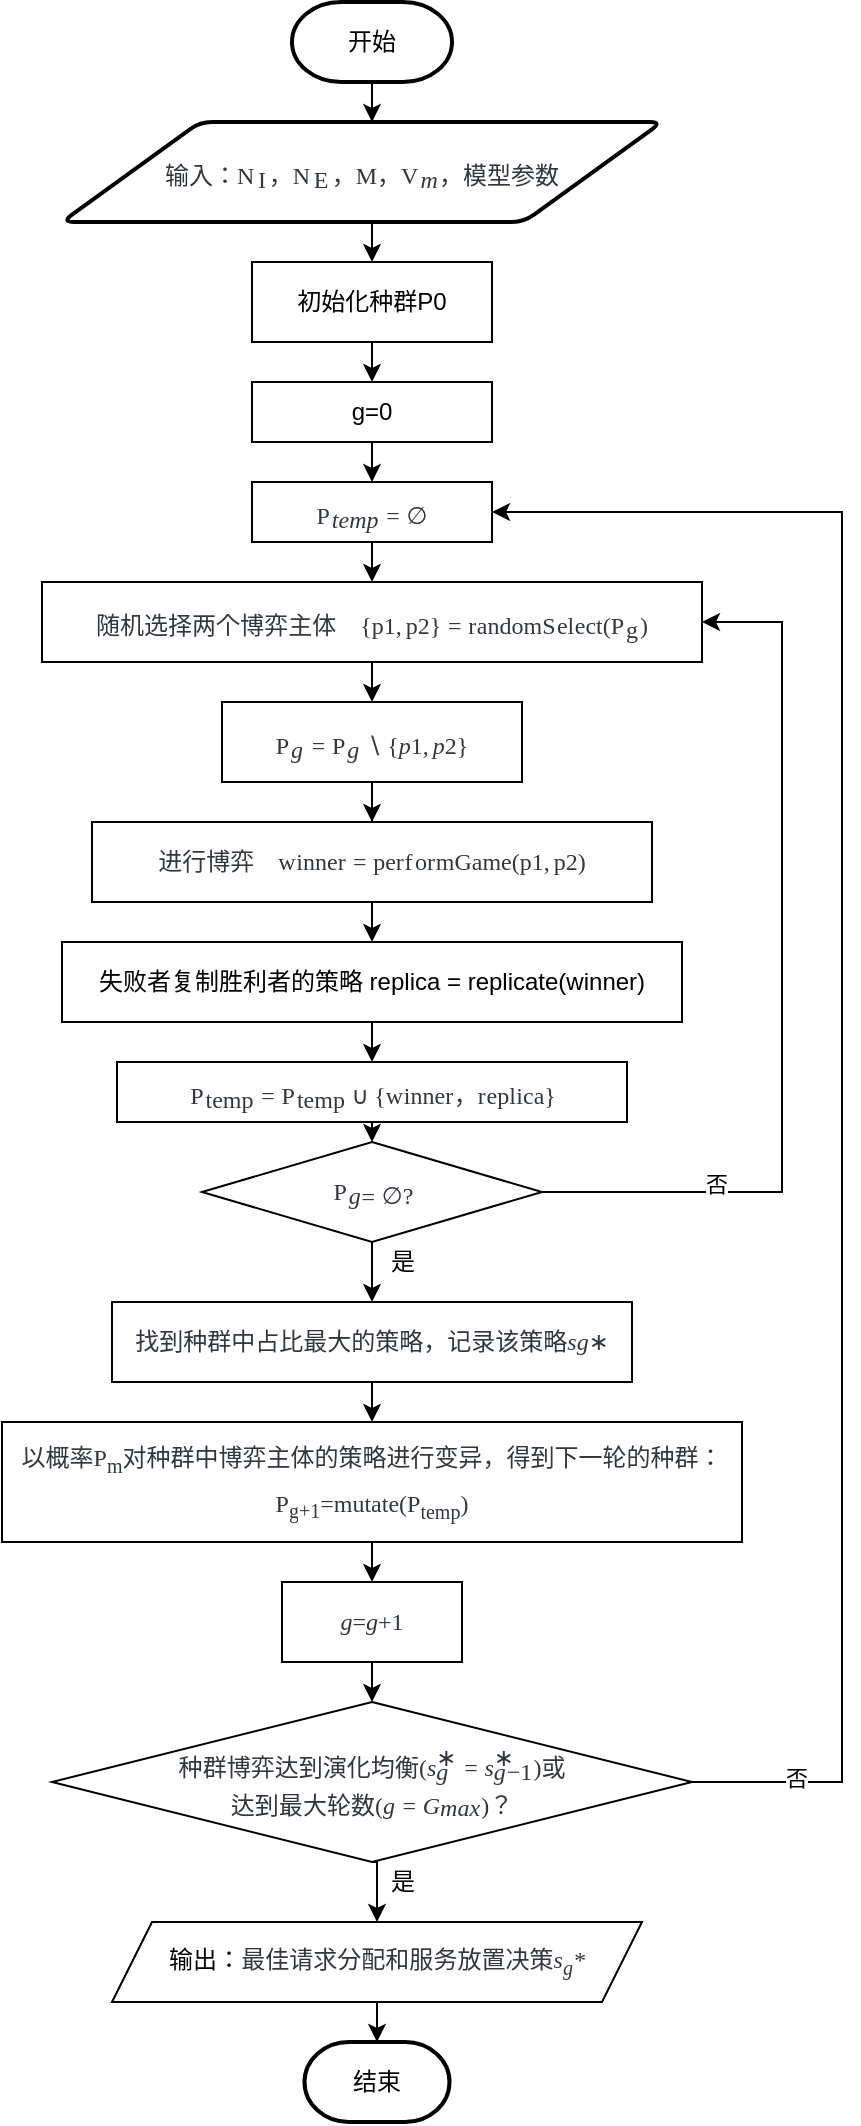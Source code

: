 <mxfile version="14.2.9" type="github">
  <diagram id="iYLUZS0quzLaNNcRf0Cq" name="Page-1">
    <mxGraphModel dx="1038" dy="575" grid="1" gridSize="10" guides="1" tooltips="1" connect="1" arrows="1" fold="1" page="1" pageScale="1" pageWidth="827" pageHeight="1169" math="0" shadow="0">
      <root>
        <mxCell id="0" />
        <mxCell id="1" parent="0" />
        <mxCell id="Bj3Hy20XeD-8B7DW6OU9-12" style="edgeStyle=orthogonalEdgeStyle;rounded=0;orthogonalLoop=1;jettySize=auto;html=1;exitX=0.5;exitY=1;exitDx=0;exitDy=0;exitPerimeter=0;entryX=0.5;entryY=0;entryDx=0;entryDy=0;" edge="1" parent="1">
          <mxGeometry relative="1" as="geometry">
            <mxPoint x="320" y="100" as="sourcePoint" />
            <mxPoint x="315" y="120" as="targetPoint" />
          </mxGeometry>
        </mxCell>
        <mxCell id="Bj3Hy20XeD-8B7DW6OU9-3" value="开始" style="strokeWidth=2;html=1;shape=mxgraph.flowchart.terminator;whiteSpace=wrap;" vertex="1" parent="1">
          <mxGeometry x="275" y="60" width="80" height="40" as="geometry" />
        </mxCell>
        <mxCell id="Bj3Hy20XeD-8B7DW6OU9-11" value="" style="group" vertex="1" connectable="0" parent="1">
          <mxGeometry x="160" y="120" width="310" height="50" as="geometry" />
        </mxCell>
        <mxCell id="Bj3Hy20XeD-8B7DW6OU9-9" value="&lt;font style=&quot;font-size: 12px&quot;&gt;&lt;span class=&quot;mord cjk_fallback&quot; style=&quot;color: rgb(50 , 55 , 63) ; font-family: &amp;#34;katex_main&amp;#34; , &amp;#34;times new roman&amp;#34; , serif ; text-align: left ; background-color: rgb(255 , 255 , 255)&quot;&gt;输&lt;/span&gt;&lt;span class=&quot;mord cjk_fallback&quot; style=&quot;color: rgb(50 , 55 , 63) ; font-family: &amp;#34;katex_main&amp;#34; , &amp;#34;times new roman&amp;#34; , serif ; text-align: left ; background-color: rgb(255 , 255 , 255)&quot;&gt;入&lt;/span&gt;&lt;span class=&quot;mord cjk_fallback&quot; style=&quot;color: rgb(50 , 55 , 63) ; font-family: &amp;#34;katex_main&amp;#34; , &amp;#34;times new roman&amp;#34; , serif ; text-align: left ; background-color: rgb(255 , 255 , 255)&quot;&gt;：&lt;/span&gt;&lt;span class=&quot;mord&quot; style=&quot;color: rgb(50 , 55 , 63) ; font-family: &amp;#34;katex_main&amp;#34; , &amp;#34;times new roman&amp;#34; , serif ; text-align: left ; background-color: rgb(255 , 255 , 255)&quot;&gt;&lt;span class=&quot;mord&quot;&gt;&lt;span class=&quot;mord mathcal&quot; style=&quot;font-family: &amp;#34;katex_caligraphic&amp;#34; ; margin-right: 0.147em&quot;&gt;N&lt;/span&gt;&lt;/span&gt;&lt;span class=&quot;msupsub&quot;&gt;&lt;span class=&quot;vlist-t vlist-t2&quot; style=&quot;display: inline-table ; table-layout: fixed ; border-collapse: collapse ; margin-right: -2px&quot;&gt;&lt;span class=&quot;vlist-r&quot; style=&quot;display: table-row&quot;&gt;&lt;span class=&quot;vlist&quot; style=&quot;display: table-cell ; vertical-align: bottom ; position: relative ; height: 0.328em&quot;&gt;&lt;span style=&quot;display: block ; height: 0px ; position: relative ; top: -2.55em ; margin-right: 0.05em&quot;&gt;&lt;span class=&quot;pstrut&quot; style=&quot;display: inline-block ; overflow: hidden ; width: 0px ; height: 2.7em&quot;&gt;&lt;/span&gt;&lt;span class=&quot;sizing reset-size6 size3 mtight&quot; style=&quot;display: inline-block&quot;&gt;&lt;span class=&quot;mord mtight&quot;&gt;&lt;span class=&quot;mord mtight&quot;&gt;&lt;span class=&quot;mord mathcal mtight&quot; style=&quot;font-family: &amp;#34;katex_caligraphic&amp;#34; ; margin-right: 0.074em&quot;&gt;I&lt;/span&gt;&lt;/span&gt;&lt;/span&gt;&lt;/span&gt;&lt;/span&gt;&lt;/span&gt;&lt;span class=&quot;vlist-s&quot; style=&quot;display: table-cell ; vertical-align: bottom ; width: 2px ; min-width: 2px&quot;&gt;​&lt;/span&gt;&lt;/span&gt;&lt;span class=&quot;vlist-r&quot; style=&quot;display: table-row&quot;&gt;&lt;span class=&quot;vlist&quot; style=&quot;display: table-cell ; vertical-align: bottom ; position: relative ; height: 0.15em&quot;&gt;&lt;span style=&quot;display: block ; height: 0px ; position: relative&quot;&gt;&lt;/span&gt;&lt;/span&gt;&lt;/span&gt;&lt;/span&gt;&lt;/span&gt;&lt;/span&gt;&lt;span class=&quot;mord cjk_fallback&quot; style=&quot;color: rgb(50 , 55 , 63) ; font-family: &amp;#34;katex_main&amp;#34; , &amp;#34;times new roman&amp;#34; , serif ; text-align: left ; background-color: rgb(255 , 255 , 255)&quot;&gt;，&lt;/span&gt;&lt;span class=&quot;mord&quot; style=&quot;color: rgb(50 , 55 , 63) ; font-family: &amp;#34;katex_main&amp;#34; , &amp;#34;times new roman&amp;#34; , serif ; text-align: left ; background-color: rgb(255 , 255 , 255)&quot;&gt;&lt;span class=&quot;mord&quot;&gt;&lt;span class=&quot;mord mathcal&quot; style=&quot;font-family: &amp;#34;katex_caligraphic&amp;#34; ; margin-right: 0.147em&quot;&gt;N&lt;/span&gt;&lt;/span&gt;&lt;span class=&quot;msupsub&quot;&gt;&lt;span class=&quot;vlist-t vlist-t2&quot; style=&quot;display: inline-table ; table-layout: fixed ; border-collapse: collapse ; margin-right: -2px&quot;&gt;&lt;span class=&quot;vlist-r&quot; style=&quot;display: table-row&quot;&gt;&lt;span class=&quot;vlist&quot; style=&quot;display: table-cell ; vertical-align: bottom ; position: relative ; height: 0.328em&quot;&gt;&lt;span style=&quot;display: block ; height: 0px ; position: relative ; top: -2.55em ; margin-right: 0.05em&quot;&gt;&lt;span class=&quot;pstrut&quot; style=&quot;display: inline-block ; overflow: hidden ; width: 0px ; height: 2.7em&quot;&gt;&lt;/span&gt;&lt;span class=&quot;sizing reset-size6 size3 mtight&quot; style=&quot;display: inline-block&quot;&gt;&lt;span class=&quot;mord mtight&quot;&gt;&lt;span class=&quot;mord mtight&quot;&gt;&lt;span class=&quot;mord mathcal mtight&quot; style=&quot;font-family: &amp;#34;katex_caligraphic&amp;#34; ; margin-right: 0.089em&quot;&gt;E&lt;/span&gt;&lt;/span&gt;&lt;/span&gt;&lt;/span&gt;&lt;/span&gt;&lt;/span&gt;&lt;span class=&quot;vlist-s&quot; style=&quot;display: table-cell ; vertical-align: bottom ; width: 2px ; min-width: 2px&quot;&gt;​&lt;/span&gt;&lt;/span&gt;&lt;span class=&quot;vlist-r&quot; style=&quot;display: table-row&quot;&gt;&lt;span class=&quot;vlist&quot; style=&quot;display: table-cell ; vertical-align: bottom ; position: relative ; height: 0.15em&quot;&gt;&lt;span style=&quot;display: block ; height: 0px ; position: relative&quot;&gt;&lt;/span&gt;&lt;/span&gt;&lt;/span&gt;&lt;/span&gt;&lt;/span&gt;&lt;/span&gt;&lt;span class=&quot;mord cjk_fallback&quot; style=&quot;color: rgb(50 , 55 , 63) ; font-family: &amp;#34;katex_main&amp;#34; , &amp;#34;times new roman&amp;#34; , serif ; text-align: left ; background-color: rgb(255 , 255 , 255)&quot;&gt;，&lt;/span&gt;&lt;span class=&quot;mord&quot; style=&quot;color: rgb(50 , 55 , 63) ; font-family: &amp;#34;katex_main&amp;#34; , &amp;#34;times new roman&amp;#34; , serif ; text-align: left ; background-color: rgb(255 , 255 , 255)&quot;&gt;&lt;span class=&quot;mord mathcal&quot; style=&quot;font-family: &amp;#34;katex_caligraphic&amp;#34;&quot;&gt;M&lt;/span&gt;&lt;/span&gt;&lt;span class=&quot;mord cjk_fallback&quot; style=&quot;color: rgb(50 , 55 , 63) ; font-family: &amp;#34;katex_main&amp;#34; , &amp;#34;times new roman&amp;#34; , serif ; text-align: left ; background-color: rgb(255 , 255 , 255)&quot;&gt;，&lt;/span&gt;&lt;span class=&quot;mord&quot; style=&quot;color: rgb(50 , 55 , 63) ; font-family: &amp;#34;katex_main&amp;#34; , &amp;#34;times new roman&amp;#34; , serif ; text-align: left ; background-color: rgb(255 , 255 , 255)&quot;&gt;&lt;span class=&quot;mord&quot;&gt;&lt;span class=&quot;mord mathcal&quot; style=&quot;font-family: &amp;#34;katex_caligraphic&amp;#34; ; margin-right: 0.082em&quot;&gt;V&lt;/span&gt;&lt;/span&gt;&lt;span class=&quot;msupsub&quot;&gt;&lt;span class=&quot;vlist-t vlist-t2&quot; style=&quot;display: inline-table ; table-layout: fixed ; border-collapse: collapse ; margin-right: -2px&quot;&gt;&lt;span class=&quot;vlist-r&quot; style=&quot;display: table-row&quot;&gt;&lt;span class=&quot;vlist&quot; style=&quot;display: table-cell ; vertical-align: bottom ; position: relative ; height: 0.151em&quot;&gt;&lt;span style=&quot;display: block ; height: 0px ; position: relative ; top: -2.55em ; margin-right: 0.05em&quot;&gt;&lt;span class=&quot;pstrut&quot; style=&quot;display: inline-block ; overflow: hidden ; width: 0px ; height: 2.7em&quot;&gt;&lt;/span&gt;&lt;span class=&quot;sizing reset-size6 size3 mtight&quot; style=&quot;display: inline-block&quot;&gt;&lt;span class=&quot;mord mtight&quot;&gt;&lt;span class=&quot;mord mathnormal mtight&quot; style=&quot;font-family: &amp;#34;katex_math&amp;#34; ; font-style: italic&quot;&gt;m&lt;/span&gt;&lt;/span&gt;&lt;/span&gt;&lt;/span&gt;&lt;/span&gt;&lt;span class=&quot;vlist-s&quot; style=&quot;display: table-cell ; vertical-align: bottom ; width: 2px ; min-width: 2px&quot;&gt;​&lt;/span&gt;&lt;/span&gt;&lt;span class=&quot;vlist-r&quot; style=&quot;display: table-row&quot;&gt;&lt;span class=&quot;vlist&quot; style=&quot;display: table-cell ; vertical-align: bottom ; position: relative ; height: 0.15em&quot;&gt;&lt;span style=&quot;display: block ; height: 0px ; position: relative&quot;&gt;&lt;/span&gt;&lt;/span&gt;&lt;/span&gt;&lt;/span&gt;&lt;/span&gt;&lt;/span&gt;&lt;span class=&quot;mord cjk_fallback&quot; style=&quot;color: rgb(50 , 55 , 63) ; font-family: &amp;#34;katex_main&amp;#34; , &amp;#34;times new roman&amp;#34; , serif ; text-align: left ; background-color: rgb(255 , 255 , 255)&quot;&gt;，&lt;/span&gt;&lt;span class=&quot;mord cjk_fallback&quot; style=&quot;color: rgb(50 , 55 , 63) ; font-family: &amp;#34;katex_main&amp;#34; , &amp;#34;times new roman&amp;#34; , serif ; text-align: left ; background-color: rgb(255 , 255 , 255)&quot;&gt;模&lt;/span&gt;&lt;span class=&quot;mord cjk_fallback&quot; style=&quot;color: rgb(50 , 55 , 63) ; font-family: &amp;#34;katex_main&amp;#34; , &amp;#34;times new roman&amp;#34; , serif ; text-align: left ; background-color: rgb(255 , 255 , 255)&quot;&gt;型&lt;/span&gt;&lt;span class=&quot;mord cjk_fallback&quot; style=&quot;color: rgb(50 , 55 , 63) ; font-family: &amp;#34;katex_main&amp;#34; , &amp;#34;times new roman&amp;#34; , serif ; text-align: left ; background-color: rgb(255 , 255 , 255)&quot;&gt;参&lt;/span&gt;&lt;span class=&quot;mord cjk_fallback&quot; style=&quot;color: rgb(50 , 55 , 63) ; font-family: &amp;#34;katex_main&amp;#34; , &amp;#34;times new roman&amp;#34; , serif ; text-align: left ; background-color: rgb(255 , 255 , 255)&quot;&gt;数&lt;/span&gt;&lt;/font&gt;" style="shape=parallelogram;html=1;strokeWidth=2;perimeter=parallelogramPerimeter;whiteSpace=wrap;rounded=1;arcSize=12;size=0.23;" vertex="1" parent="Bj3Hy20XeD-8B7DW6OU9-11">
          <mxGeometry width="300" height="50" as="geometry" />
        </mxCell>
        <mxCell id="Bj3Hy20XeD-8B7DW6OU9-18" style="edgeStyle=orthogonalEdgeStyle;rounded=0;orthogonalLoop=1;jettySize=auto;html=1;exitX=0.5;exitY=1;exitDx=0;exitDy=0;entryX=0.5;entryY=0;entryDx=0;entryDy=0;" edge="1" parent="1" source="Bj3Hy20XeD-8B7DW6OU9-13">
          <mxGeometry relative="1" as="geometry">
            <mxPoint x="315" y="250" as="targetPoint" />
          </mxGeometry>
        </mxCell>
        <mxCell id="Bj3Hy20XeD-8B7DW6OU9-13" value="初始化种群P0" style="rounded=0;whiteSpace=wrap;html=1;" vertex="1" parent="1">
          <mxGeometry x="255" y="190" width="120" height="40" as="geometry" />
        </mxCell>
        <mxCell id="Bj3Hy20XeD-8B7DW6OU9-14" style="edgeStyle=orthogonalEdgeStyle;rounded=0;orthogonalLoop=1;jettySize=auto;html=1;exitX=0.5;exitY=1;exitDx=0;exitDy=0;" edge="1" parent="1" source="Bj3Hy20XeD-8B7DW6OU9-13" target="Bj3Hy20XeD-8B7DW6OU9-13">
          <mxGeometry relative="1" as="geometry" />
        </mxCell>
        <mxCell id="Bj3Hy20XeD-8B7DW6OU9-15" style="edgeStyle=orthogonalEdgeStyle;rounded=0;orthogonalLoop=1;jettySize=auto;html=1;exitX=0.5;exitY=1;exitDx=0;exitDy=0;entryX=0.5;entryY=0;entryDx=0;entryDy=0;" edge="1" parent="1" source="Bj3Hy20XeD-8B7DW6OU9-9" target="Bj3Hy20XeD-8B7DW6OU9-13">
          <mxGeometry relative="1" as="geometry" />
        </mxCell>
        <mxCell id="Bj3Hy20XeD-8B7DW6OU9-23" style="edgeStyle=orthogonalEdgeStyle;rounded=0;orthogonalLoop=1;jettySize=auto;html=1;exitX=0.5;exitY=1;exitDx=0;exitDy=0;entryX=0.5;entryY=0;entryDx=0;entryDy=0;" edge="1" parent="1" source="Bj3Hy20XeD-8B7DW6OU9-19" target="Bj3Hy20XeD-8B7DW6OU9-25">
          <mxGeometry relative="1" as="geometry">
            <mxPoint x="315" y="310" as="targetPoint" />
          </mxGeometry>
        </mxCell>
        <mxCell id="Bj3Hy20XeD-8B7DW6OU9-19" value="g=0" style="rounded=0;whiteSpace=wrap;html=1;" vertex="1" parent="1">
          <mxGeometry x="255" y="250" width="120" height="30" as="geometry" />
        </mxCell>
        <mxCell id="Bj3Hy20XeD-8B7DW6OU9-30" style="edgeStyle=orthogonalEdgeStyle;rounded=0;orthogonalLoop=1;jettySize=auto;html=1;exitX=0.5;exitY=1;exitDx=0;exitDy=0;entryX=0.5;entryY=0;entryDx=0;entryDy=0;" edge="1" parent="1" source="Bj3Hy20XeD-8B7DW6OU9-24" target="Bj3Hy20XeD-8B7DW6OU9-29">
          <mxGeometry relative="1" as="geometry" />
        </mxCell>
        <mxCell id="Bj3Hy20XeD-8B7DW6OU9-24" value="&lt;font style=&quot;font-size: 12px&quot;&gt;&lt;span class=&quot;mord cjk_fallback&quot; style=&quot;color: rgb(50 , 55 , 63) ; font-family: &amp;#34;katex_main&amp;#34; , &amp;#34;times new roman&amp;#34; , serif ; text-align: left ; background-color: rgb(255 , 255 , 255)&quot;&gt;随&lt;/span&gt;&lt;span class=&quot;mord cjk_fallback&quot; style=&quot;color: rgb(50 , 55 , 63) ; font-family: &amp;#34;katex_main&amp;#34; , &amp;#34;times new roman&amp;#34; , serif ; text-align: left ; background-color: rgb(255 , 255 , 255)&quot;&gt;机&lt;/span&gt;&lt;span class=&quot;mord cjk_fallback&quot; style=&quot;color: rgb(50 , 55 , 63) ; font-family: &amp;#34;katex_main&amp;#34; , &amp;#34;times new roman&amp;#34; , serif ; text-align: left ; background-color: rgb(255 , 255 , 255)&quot;&gt;选&lt;/span&gt;&lt;span class=&quot;mord cjk_fallback&quot; style=&quot;color: rgb(50 , 55 , 63) ; font-family: &amp;#34;katex_main&amp;#34; , &amp;#34;times new roman&amp;#34; , serif ; text-align: left ; background-color: rgb(255 , 255 , 255)&quot;&gt;择&lt;/span&gt;&lt;span class=&quot;mord cjk_fallback&quot; style=&quot;color: rgb(50 , 55 , 63) ; font-family: &amp;#34;katex_main&amp;#34; , &amp;#34;times new roman&amp;#34; , serif ; text-align: left ; background-color: rgb(255 , 255 , 255)&quot;&gt;两&lt;/span&gt;&lt;span class=&quot;mord cjk_fallback&quot; style=&quot;color: rgb(50 , 55 , 63) ; font-family: &amp;#34;katex_main&amp;#34; , &amp;#34;times new roman&amp;#34; , serif ; text-align: left ; background-color: rgb(255 , 255 , 255)&quot;&gt;个&lt;/span&gt;&lt;span class=&quot;mord cjk_fallback&quot; style=&quot;color: rgb(50 , 55 , 63) ; font-family: &amp;#34;katex_main&amp;#34; , &amp;#34;times new roman&amp;#34; , serif ; text-align: left ; background-color: rgb(255 , 255 , 255)&quot;&gt;博&lt;/span&gt;&lt;span class=&quot;mord cjk_fallback&quot; style=&quot;color: rgb(50 , 55 , 63) ; font-family: &amp;#34;katex_main&amp;#34; , &amp;#34;times new roman&amp;#34; , serif ; text-align: left ; background-color: rgb(255 , 255 , 255)&quot;&gt;弈&lt;/span&gt;&lt;span class=&quot;mord cjk_fallback&quot; style=&quot;color: rgb(50 , 55 , 63) ; font-family: &amp;#34;katex_main&amp;#34; , &amp;#34;times new roman&amp;#34; , serif ; text-align: left ; background-color: rgb(255 , 255 , 255)&quot;&gt;主&lt;/span&gt;&lt;span class=&quot;mord cjk_fallback&quot; style=&quot;color: rgb(50 , 55 , 63) ; font-family: &amp;#34;katex_main&amp;#34; , &amp;#34;times new roman&amp;#34; , serif ; text-align: left ; background-color: rgb(255 , 255 , 255)&quot;&gt;体&lt;/span&gt;&lt;span class=&quot;mspace&quot; style=&quot;display: inline-block ; color: rgb(50 , 55 , 63) ; font-family: &amp;#34;katex_main&amp;#34; , &amp;#34;times new roman&amp;#34; , serif ; text-align: left ; background-color: rgb(255 , 255 , 255) ; margin-right: 1em&quot;&gt;&lt;/span&gt;&lt;span class=&quot;mopen&quot; style=&quot;color: rgb(50 , 55 , 63) ; font-family: &amp;#34;katex_main&amp;#34; , &amp;#34;times new roman&amp;#34; , serif ; text-align: left ; background-color: rgb(255 , 255 , 255)&quot;&gt;{&lt;/span&gt;&lt;span class=&quot;mord mathnormal&quot; style=&quot;font-family: &amp;#34;katex_math&amp;#34; ; color: rgb(50 , 55 , 63) ; text-align: left ; background-color: rgb(255 , 255 , 255)&quot;&gt;p&lt;/span&gt;&lt;span class=&quot;mord&quot; style=&quot;color: rgb(50 , 55 , 63) ; font-family: &amp;#34;katex_main&amp;#34; , &amp;#34;times new roman&amp;#34; , serif ; text-align: left ; background-color: rgb(255 , 255 , 255)&quot;&gt;1&lt;/span&gt;&lt;span class=&quot;mpunct&quot; style=&quot;color: rgb(50 , 55 , 63) ; font-family: &amp;#34;katex_main&amp;#34; , &amp;#34;times new roman&amp;#34; , serif ; text-align: left ; background-color: rgb(255 , 255 , 255)&quot;&gt;,&lt;/span&gt;&lt;span class=&quot;mspace&quot; style=&quot;display: inline-block ; color: rgb(50 , 55 , 63) ; font-family: &amp;#34;katex_main&amp;#34; , &amp;#34;times new roman&amp;#34; , serif ; text-align: left ; background-color: rgb(255 , 255 , 255) ; margin-right: 0.167em&quot;&gt;&lt;/span&gt;&lt;span class=&quot;mord mathnormal&quot; style=&quot;font-family: &amp;#34;katex_math&amp;#34; ; color: rgb(50 , 55 , 63) ; text-align: left ; background-color: rgb(255 , 255 , 255)&quot;&gt;p&lt;/span&gt;&lt;span class=&quot;mord&quot; style=&quot;color: rgb(50 , 55 , 63) ; font-family: &amp;#34;katex_main&amp;#34; , &amp;#34;times new roman&amp;#34; , serif ; text-align: left ; background-color: rgb(255 , 255 , 255)&quot;&gt;2&lt;/span&gt;&lt;span class=&quot;mclose&quot; style=&quot;color: rgb(50 , 55 , 63) ; font-family: &amp;#34;katex_main&amp;#34; , &amp;#34;times new roman&amp;#34; , serif ; text-align: left ; background-color: rgb(255 , 255 , 255)&quot;&gt;}&lt;/span&gt;&lt;span class=&quot;mspace&quot; style=&quot;display: inline-block ; color: rgb(50 , 55 , 63) ; font-family: &amp;#34;katex_main&amp;#34; , &amp;#34;times new roman&amp;#34; , serif ; text-align: left ; background-color: rgb(255 , 255 , 255) ; margin-right: 0.278em&quot;&gt;&lt;/span&gt;&lt;span class=&quot;mrel&quot; style=&quot;color: rgb(50 , 55 , 63) ; font-family: &amp;#34;katex_main&amp;#34; , &amp;#34;times new roman&amp;#34; , serif ; text-align: left ; background-color: rgb(255 , 255 , 255)&quot;&gt;=&lt;/span&gt;&lt;span class=&quot;mspace&quot; style=&quot;display: inline-block ; color: rgb(50 , 55 , 63) ; font-family: &amp;#34;katex_main&amp;#34; , &amp;#34;times new roman&amp;#34; , serif ; text-align: left ; background-color: rgb(255 , 255 , 255) ; margin-right: 0.278em&quot;&gt;&lt;/span&gt;&lt;span class=&quot;mord mathnormal&quot; style=&quot;font-family: &amp;#34;katex_math&amp;#34; ; color: rgb(50 , 55 , 63) ; text-align: left ; background-color: rgb(255 , 255 , 255) ; margin-right: 0.028em&quot;&gt;r&lt;/span&gt;&lt;span class=&quot;mord mathnormal&quot; style=&quot;font-family: &amp;#34;katex_math&amp;#34; ; color: rgb(50 , 55 , 63) ; text-align: left ; background-color: rgb(255 , 255 , 255)&quot;&gt;a&lt;/span&gt;&lt;span class=&quot;mord mathnormal&quot; style=&quot;font-family: &amp;#34;katex_math&amp;#34; ; color: rgb(50 , 55 , 63) ; text-align: left ; background-color: rgb(255 , 255 , 255)&quot;&gt;n&lt;/span&gt;&lt;span class=&quot;mord mathnormal&quot; style=&quot;font-family: &amp;#34;katex_math&amp;#34; ; color: rgb(50 , 55 , 63) ; text-align: left ; background-color: rgb(255 , 255 , 255)&quot;&gt;d&lt;/span&gt;&lt;span class=&quot;mord mathnormal&quot; style=&quot;font-family: &amp;#34;katex_math&amp;#34; ; color: rgb(50 , 55 , 63) ; text-align: left ; background-color: rgb(255 , 255 , 255)&quot;&gt;o&lt;/span&gt;&lt;span class=&quot;mord mathnormal&quot; style=&quot;font-family: &amp;#34;katex_math&amp;#34; ; color: rgb(50 , 55 , 63) ; text-align: left ; background-color: rgb(255 , 255 , 255)&quot;&gt;m&lt;/span&gt;&lt;span class=&quot;mord mathnormal&quot; style=&quot;font-family: &amp;#34;katex_math&amp;#34; ; color: rgb(50 , 55 , 63) ; text-align: left ; background-color: rgb(255 , 255 , 255) ; margin-right: 0.058em&quot;&gt;S&lt;/span&gt;&lt;span class=&quot;mord mathnormal&quot; style=&quot;font-family: &amp;#34;katex_math&amp;#34; ; color: rgb(50 , 55 , 63) ; text-align: left ; background-color: rgb(255 , 255 , 255)&quot;&gt;e&lt;/span&gt;&lt;span class=&quot;mord mathnormal&quot; style=&quot;font-family: &amp;#34;katex_math&amp;#34; ; color: rgb(50 , 55 , 63) ; text-align: left ; background-color: rgb(255 , 255 , 255) ; margin-right: 0.02em&quot;&gt;l&lt;/span&gt;&lt;span class=&quot;mord mathnormal&quot; style=&quot;font-family: &amp;#34;katex_math&amp;#34; ; color: rgb(50 , 55 , 63) ; text-align: left ; background-color: rgb(255 , 255 , 255)&quot;&gt;e&lt;/span&gt;&lt;span class=&quot;mord mathnormal&quot; style=&quot;font-family: &amp;#34;katex_math&amp;#34; ; color: rgb(50 , 55 , 63) ; text-align: left ; background-color: rgb(255 , 255 , 255)&quot;&gt;c&lt;/span&gt;&lt;span class=&quot;mord mathnormal&quot; style=&quot;font-family: &amp;#34;katex_math&amp;#34; ; color: rgb(50 , 55 , 63) ; text-align: left ; background-color: rgb(255 , 255 , 255)&quot;&gt;t&lt;/span&gt;&lt;span class=&quot;mopen&quot; style=&quot;color: rgb(50 , 55 , 63) ; font-family: &amp;#34;katex_main&amp;#34; , &amp;#34;times new roman&amp;#34; , serif ; text-align: left ; background-color: rgb(255 , 255 , 255)&quot;&gt;(&lt;/span&gt;&lt;span class=&quot;mord&quot; style=&quot;color: rgb(50 , 55 , 63) ; font-family: &amp;#34;katex_main&amp;#34; , &amp;#34;times new roman&amp;#34; , serif ; text-align: left ; background-color: rgb(255 , 255 , 255)&quot;&gt;&lt;span class=&quot;mord&quot;&gt;&lt;span class=&quot;mord mathcal&quot; style=&quot;font-family: &amp;#34;katex_caligraphic&amp;#34; ; margin-right: 0.082em&quot;&gt;P&lt;/span&gt;&lt;/span&gt;&lt;span class=&quot;msupsub&quot;&gt;&lt;span class=&quot;vlist-t vlist-t2&quot; style=&quot;display: inline-table ; table-layout: fixed ; border-collapse: collapse ; margin-right: -2px&quot;&gt;&lt;span class=&quot;vlist-r&quot; style=&quot;display: table-row&quot;&gt;&lt;span class=&quot;vlist&quot; style=&quot;display: table-cell ; vertical-align: bottom ; position: relative ; height: 0.151em&quot;&gt;&lt;span style=&quot;display: block ; height: 0px ; position: relative ; top: -2.55em ; margin-right: 0.05em&quot;&gt;&lt;span class=&quot;pstrut&quot; style=&quot;display: inline-block ; overflow: hidden ; width: 0px ; height: 2.7em&quot;&gt;&lt;/span&gt;&lt;span class=&quot;sizing reset-size6 size3 mtight&quot; style=&quot;display: inline-block&quot;&gt;&lt;span class=&quot;mord mtight&quot;&gt;&lt;span class=&quot;mord mathnormal mtight&quot; style=&quot;font-family: &amp;#34;katex_math&amp;#34; ; margin-right: 0.036em&quot;&gt;g&lt;/span&gt;&lt;/span&gt;&lt;/span&gt;&lt;/span&gt;&lt;/span&gt;&lt;span class=&quot;vlist-s&quot; style=&quot;display: table-cell ; vertical-align: bottom ; width: 2px ; min-width: 2px&quot;&gt;​&lt;/span&gt;&lt;/span&gt;&lt;span class=&quot;vlist-r&quot; style=&quot;display: table-row&quot;&gt;&lt;span class=&quot;vlist&quot; style=&quot;display: table-cell ; vertical-align: bottom ; position: relative ; height: 0.286em&quot;&gt;&lt;span style=&quot;display: block ; height: 0px ; position: relative&quot;&gt;&lt;/span&gt;&lt;/span&gt;&lt;/span&gt;&lt;/span&gt;&lt;/span&gt;&lt;/span&gt;&lt;span class=&quot;mclose&quot; style=&quot;color: rgb(50 , 55 , 63) ; font-family: &amp;#34;katex_main&amp;#34; , &amp;#34;times new roman&amp;#34; , serif ; text-align: left ; background-color: rgb(255 , 255 , 255)&quot;&gt;)&lt;/span&gt;&lt;/font&gt;" style="rounded=0;whiteSpace=wrap;html=1;" vertex="1" parent="1">
          <mxGeometry x="150" y="350" width="330" height="40" as="geometry" />
        </mxCell>
        <mxCell id="Bj3Hy20XeD-8B7DW6OU9-27" style="edgeStyle=orthogonalEdgeStyle;rounded=0;orthogonalLoop=1;jettySize=auto;html=1;exitX=0.5;exitY=1;exitDx=0;exitDy=0;entryX=0.5;entryY=0;entryDx=0;entryDy=0;" edge="1" parent="1" source="Bj3Hy20XeD-8B7DW6OU9-25" target="Bj3Hy20XeD-8B7DW6OU9-24">
          <mxGeometry relative="1" as="geometry" />
        </mxCell>
        <mxCell id="Bj3Hy20XeD-8B7DW6OU9-25" value="&lt;font style=&quot;font-size: 12px&quot;&gt;&lt;span class=&quot;mord&quot; style=&quot;color: rgb(50 , 55 , 63) ; font-family: &amp;#34;katex_main&amp;#34; , &amp;#34;times new roman&amp;#34; , serif ; text-align: left ; background-color: rgb(255 , 255 , 255)&quot;&gt;&lt;span class=&quot;mord&quot;&gt;&lt;span class=&quot;mord mathcal&quot; style=&quot;font-family: &amp;#34;katex_caligraphic&amp;#34; ; margin-right: 0.082em&quot;&gt;P&lt;/span&gt;&lt;/span&gt;&lt;span class=&quot;msupsub&quot;&gt;&lt;span class=&quot;vlist-t vlist-t2&quot; style=&quot;display: inline-table ; table-layout: fixed ; border-collapse: collapse ; margin-right: -2px&quot;&gt;&lt;span class=&quot;vlist-r&quot; style=&quot;display: table-row&quot;&gt;&lt;span class=&quot;vlist&quot; style=&quot;display: table-cell ; vertical-align: bottom ; position: relative ; height: 0.281em&quot;&gt;&lt;span style=&quot;display: block ; height: 0px ; position: relative ; top: -2.55em ; margin-right: 0.05em&quot;&gt;&lt;span class=&quot;pstrut&quot; style=&quot;display: inline-block ; overflow: hidden ; width: 0px ; height: 2.7em&quot;&gt;&lt;/span&gt;&lt;span class=&quot;sizing reset-size6 size3 mtight&quot; style=&quot;display: inline-block&quot;&gt;&lt;span class=&quot;mord mtight&quot;&gt;&lt;span class=&quot;mord mathnormal mtight&quot; style=&quot;font-family: &amp;#34;katex_math&amp;#34; ; font-style: italic&quot;&gt;t&lt;/span&gt;&lt;span class=&quot;mord mathnormal mtight&quot; style=&quot;font-family: &amp;#34;katex_math&amp;#34; ; font-style: italic&quot;&gt;e&lt;/span&gt;&lt;span class=&quot;mord mathnormal mtight&quot; style=&quot;font-family: &amp;#34;katex_math&amp;#34; ; font-style: italic&quot;&gt;m&lt;/span&gt;&lt;span class=&quot;mord mathnormal mtight&quot; style=&quot;font-family: &amp;#34;katex_math&amp;#34; ; font-style: italic&quot;&gt;p&lt;/span&gt;&lt;/span&gt;&lt;/span&gt;&lt;/span&gt;&lt;/span&gt;&lt;span class=&quot;vlist-s&quot; style=&quot;display: table-cell ; vertical-align: bottom ; width: 2px ; min-width: 2px&quot;&gt;​&lt;/span&gt;&lt;/span&gt;&lt;span class=&quot;vlist-r&quot; style=&quot;display: table-row&quot;&gt;&lt;span class=&quot;vlist&quot; style=&quot;display: table-cell ; vertical-align: bottom ; position: relative ; height: 0.286em&quot;&gt;&lt;span style=&quot;display: block ; height: 0px ; position: relative&quot;&gt;&lt;/span&gt;&lt;/span&gt;&lt;/span&gt;&lt;/span&gt;&lt;/span&gt;&lt;/span&gt;&lt;span class=&quot;mspace&quot; style=&quot;display: inline-block ; color: rgb(50 , 55 , 63) ; font-family: &amp;#34;katex_main&amp;#34; , &amp;#34;times new roman&amp;#34; , serif ; text-align: left ; background-color: rgb(255 , 255 , 255) ; margin-right: 0.278em&quot;&gt;&lt;/span&gt;&lt;span class=&quot;mrel&quot; style=&quot;color: rgb(50 , 55 , 63) ; font-family: &amp;#34;katex_main&amp;#34; , &amp;#34;times new roman&amp;#34; , serif ; text-align: left ; background-color: rgb(255 , 255 , 255)&quot;&gt;=&lt;/span&gt;&lt;span class=&quot;mspace&quot; style=&quot;display: inline-block ; color: rgb(50 , 55 , 63) ; font-family: &amp;#34;katex_main&amp;#34; , &amp;#34;times new roman&amp;#34; , serif ; text-align: left ; background-color: rgb(255 , 255 , 255) ; margin-right: 0.278em&quot;&gt;&lt;/span&gt;&lt;span class=&quot;mord&quot; style=&quot;color: rgb(50 , 55 , 63) ; font-family: &amp;#34;katex_main&amp;#34; , &amp;#34;times new roman&amp;#34; , serif ; text-align: left ; background-color: rgb(255 , 255 , 255)&quot;&gt;∅&lt;/span&gt;&lt;/font&gt;" style="whiteSpace=wrap;html=1;" vertex="1" parent="1">
          <mxGeometry x="255" y="300" width="120" height="30" as="geometry" />
        </mxCell>
        <mxCell id="Bj3Hy20XeD-8B7DW6OU9-34" value="" style="edgeStyle=orthogonalEdgeStyle;rounded=0;orthogonalLoop=1;jettySize=auto;html=1;" edge="1" parent="1" source="Bj3Hy20XeD-8B7DW6OU9-29" target="Bj3Hy20XeD-8B7DW6OU9-33">
          <mxGeometry relative="1" as="geometry" />
        </mxCell>
        <mxCell id="Bj3Hy20XeD-8B7DW6OU9-29" value="&lt;span class=&quot;mord&quot; style=&quot;color: rgb(50 , 55 , 63) ; font-family: &amp;#34;katex_main&amp;#34; , &amp;#34;times new roman&amp;#34; , serif ; text-align: left ; background-color: rgb(255 , 255 , 255)&quot;&gt;&lt;span class=&quot;mord&quot;&gt;&lt;span class=&quot;mord mathcal&quot; style=&quot;font-family: &amp;#34;katex_caligraphic&amp;#34; ; margin-right: 0.082em&quot;&gt;P&lt;/span&gt;&lt;/span&gt;&lt;span class=&quot;msupsub&quot;&gt;&lt;span class=&quot;vlist-t vlist-t2&quot; style=&quot;display: inline-table ; table-layout: fixed ; border-collapse: collapse ; margin-right: -2px&quot;&gt;&lt;span class=&quot;vlist-r&quot; style=&quot;display: table-row&quot;&gt;&lt;span class=&quot;vlist&quot; style=&quot;display: table-cell ; vertical-align: bottom ; position: relative ; height: 0.151em&quot;&gt;&lt;span style=&quot;display: block ; height: 0px ; position: relative ; top: -2.55em ; margin-right: 0.05em&quot;&gt;&lt;span class=&quot;pstrut&quot; style=&quot;display: inline-block ; overflow: hidden ; width: 0px ; height: 2.7em&quot;&gt;&lt;/span&gt;&lt;span class=&quot;sizing reset-size6 size3 mtight&quot; style=&quot;display: inline-block&quot;&gt;&lt;span class=&quot;mord mtight&quot;&gt;&lt;span class=&quot;mord mathnormal mtight&quot; style=&quot;font-family: &amp;#34;katex_math&amp;#34; ; font-style: italic ; margin-right: 0.036em&quot;&gt;g&lt;/span&gt;&lt;/span&gt;&lt;/span&gt;&lt;/span&gt;&lt;/span&gt;&lt;span class=&quot;vlist-s&quot; style=&quot;display: table-cell ; vertical-align: bottom ; width: 2px ; min-width: 2px&quot;&gt;​&lt;/span&gt;&lt;/span&gt;&lt;span class=&quot;vlist-r&quot; style=&quot;display: table-row&quot;&gt;&lt;span class=&quot;vlist&quot; style=&quot;display: table-cell ; vertical-align: bottom ; position: relative ; height: 0.286em&quot;&gt;&lt;span style=&quot;display: block ; height: 0px ; position: relative&quot;&gt;&lt;/span&gt;&lt;/span&gt;&lt;/span&gt;&lt;/span&gt;&lt;/span&gt;&lt;/span&gt;&lt;span class=&quot;mspace&quot; style=&quot;color: rgb(50 , 55 , 63) ; font-family: &amp;#34;katex_main&amp;#34; , &amp;#34;times new roman&amp;#34; , serif ; text-align: left ; background-color: rgb(255 , 255 , 255) ; display: inline-block ; margin-right: 0.278em&quot;&gt;&lt;/span&gt;&lt;span class=&quot;mrel&quot; style=&quot;color: rgb(50 , 55 , 63) ; font-family: &amp;#34;katex_main&amp;#34; , &amp;#34;times new roman&amp;#34; , serif ; text-align: left ; background-color: rgb(255 , 255 , 255)&quot;&gt;=&lt;/span&gt;&lt;span class=&quot;mspace&quot; style=&quot;color: rgb(50 , 55 , 63) ; font-family: &amp;#34;katex_main&amp;#34; , &amp;#34;times new roman&amp;#34; , serif ; text-align: left ; background-color: rgb(255 , 255 , 255) ; display: inline-block ; margin-right: 0.278em&quot;&gt;&lt;/span&gt;&lt;span class=&quot;mord&quot; style=&quot;color: rgb(50 , 55 , 63) ; font-family: &amp;#34;katex_main&amp;#34; , &amp;#34;times new roman&amp;#34; , serif ; text-align: left ; background-color: rgb(255 , 255 , 255)&quot;&gt;&lt;span class=&quot;mord&quot;&gt;&lt;span class=&quot;mord mathcal&quot; style=&quot;font-family: &amp;#34;katex_caligraphic&amp;#34; ; margin-right: 0.082em&quot;&gt;P&lt;/span&gt;&lt;/span&gt;&lt;span class=&quot;msupsub&quot;&gt;&lt;span class=&quot;vlist-t vlist-t2&quot; style=&quot;display: inline-table ; table-layout: fixed ; border-collapse: collapse ; margin-right: -2px&quot;&gt;&lt;span class=&quot;vlist-r&quot; style=&quot;display: table-row&quot;&gt;&lt;span class=&quot;vlist&quot; style=&quot;display: table-cell ; vertical-align: bottom ; position: relative ; height: 0.151em&quot;&gt;&lt;span style=&quot;display: block ; height: 0px ; position: relative ; top: -2.55em ; margin-right: 0.05em&quot;&gt;&lt;span class=&quot;pstrut&quot; style=&quot;display: inline-block ; overflow: hidden ; width: 0px ; height: 2.7em&quot;&gt;&lt;/span&gt;&lt;span class=&quot;sizing reset-size6 size3 mtight&quot; style=&quot;display: inline-block&quot;&gt;&lt;span class=&quot;mord mtight&quot;&gt;&lt;span class=&quot;mord mathnormal mtight&quot; style=&quot;font-family: &amp;#34;katex_math&amp;#34; ; font-style: italic ; margin-right: 0.036em&quot;&gt;g&lt;/span&gt;&lt;/span&gt;&lt;/span&gt;&lt;/span&gt;&lt;/span&gt;&lt;span class=&quot;vlist-s&quot; style=&quot;display: table-cell ; vertical-align: bottom ; width: 2px ; min-width: 2px&quot;&gt;​&lt;/span&gt;&lt;/span&gt;&lt;span class=&quot;vlist-r&quot; style=&quot;display: table-row&quot;&gt;&lt;span class=&quot;vlist&quot; style=&quot;display: table-cell ; vertical-align: bottom ; position: relative ; height: 0.286em&quot;&gt;&lt;span style=&quot;display: block ; height: 0px ; position: relative&quot;&gt;&lt;/span&gt;&lt;/span&gt;&lt;/span&gt;&lt;/span&gt;&lt;/span&gt;&lt;/span&gt;&lt;span class=&quot;mspace&quot; style=&quot;color: rgb(50 , 55 , 63) ; font-family: &amp;#34;katex_main&amp;#34; , &amp;#34;times new roman&amp;#34; , serif ; text-align: left ; background-color: rgb(255 , 255 , 255) ; display: inline-block ; margin-right: 0.222em&quot;&gt;&lt;/span&gt;&lt;span class=&quot;mbin&quot; style=&quot;color: rgb(50 , 55 , 63) ; font-family: &amp;#34;katex_main&amp;#34; , &amp;#34;times new roman&amp;#34; , serif ; text-align: left ; background-color: rgb(255 , 255 , 255)&quot;&gt;∖&lt;/span&gt;&lt;span class=&quot;mspace&quot; style=&quot;color: rgb(50 , 55 , 63) ; font-family: &amp;#34;katex_main&amp;#34; , &amp;#34;times new roman&amp;#34; , serif ; text-align: left ; background-color: rgb(255 , 255 , 255) ; display: inline-block ; margin-right: 0.222em&quot;&gt;&lt;/span&gt;&lt;span class=&quot;mopen&quot; style=&quot;color: rgb(50 , 55 , 63) ; font-family: &amp;#34;katex_main&amp;#34; , &amp;#34;times new roman&amp;#34; , serif ; text-align: left ; background-color: rgb(255 , 255 , 255)&quot;&gt;{&lt;/span&gt;&lt;span class=&quot;mord mathnormal&quot; style=&quot;color: rgb(50 , 55 , 63) ; text-align: left ; background-color: rgb(255 , 255 , 255) ; font-family: &amp;#34;katex_math&amp;#34; ; font-style: italic&quot;&gt;p&lt;/span&gt;&lt;span class=&quot;mord&quot; style=&quot;color: rgb(50 , 55 , 63) ; font-family: &amp;#34;katex_main&amp;#34; , &amp;#34;times new roman&amp;#34; , serif ; text-align: left ; background-color: rgb(255 , 255 , 255)&quot;&gt;1&lt;/span&gt;&lt;span class=&quot;mpunct&quot; style=&quot;color: rgb(50 , 55 , 63) ; font-family: &amp;#34;katex_main&amp;#34; , &amp;#34;times new roman&amp;#34; , serif ; text-align: left ; background-color: rgb(255 , 255 , 255)&quot;&gt;,&lt;/span&gt;&lt;span class=&quot;mspace&quot; style=&quot;color: rgb(50 , 55 , 63) ; font-family: &amp;#34;katex_main&amp;#34; , &amp;#34;times new roman&amp;#34; , serif ; text-align: left ; background-color: rgb(255 , 255 , 255) ; display: inline-block ; margin-right: 0.167em&quot;&gt;&lt;/span&gt;&lt;span class=&quot;mord mathnormal&quot; style=&quot;color: rgb(50 , 55 , 63) ; text-align: left ; background-color: rgb(255 , 255 , 255) ; font-family: &amp;#34;katex_math&amp;#34; ; font-style: italic&quot;&gt;p&lt;/span&gt;&lt;span class=&quot;mord&quot; style=&quot;color: rgb(50 , 55 , 63) ; font-family: &amp;#34;katex_main&amp;#34; , &amp;#34;times new roman&amp;#34; , serif ; text-align: left ; background-color: rgb(255 , 255 , 255)&quot;&gt;2&lt;/span&gt;&lt;span class=&quot;mclose&quot; style=&quot;color: rgb(50 , 55 , 63) ; font-family: &amp;#34;katex_main&amp;#34; , &amp;#34;times new roman&amp;#34; , serif ; text-align: left ; background-color: rgb(255 , 255 , 255)&quot;&gt;}&lt;/span&gt;" style="rounded=0;whiteSpace=wrap;html=1;" vertex="1" parent="1">
          <mxGeometry x="240" y="410" width="150" height="40" as="geometry" />
        </mxCell>
        <mxCell id="Bj3Hy20XeD-8B7DW6OU9-36" style="edgeStyle=orthogonalEdgeStyle;rounded=0;orthogonalLoop=1;jettySize=auto;html=1;exitX=0.5;exitY=1;exitDx=0;exitDy=0;entryX=0.5;entryY=0;entryDx=0;entryDy=0;" edge="1" parent="1" source="Bj3Hy20XeD-8B7DW6OU9-33" target="Bj3Hy20XeD-8B7DW6OU9-35">
          <mxGeometry relative="1" as="geometry" />
        </mxCell>
        <mxCell id="Bj3Hy20XeD-8B7DW6OU9-33" value="&lt;span class=&quot;mord cjk_fallback&quot; style=&quot;color: rgb(50 , 55 , 63) ; font-family: &amp;#34;katex_main&amp;#34; , &amp;#34;times new roman&amp;#34; , serif ; text-align: left ; background-color: rgb(255 , 255 , 255)&quot;&gt;进&lt;/span&gt;&lt;span class=&quot;mord cjk_fallback&quot; style=&quot;color: rgb(50 , 55 , 63) ; font-family: &amp;#34;katex_main&amp;#34; , &amp;#34;times new roman&amp;#34; , serif ; text-align: left ; background-color: rgb(255 , 255 , 255)&quot;&gt;行&lt;/span&gt;&lt;span class=&quot;mord cjk_fallback&quot; style=&quot;color: rgb(50 , 55 , 63) ; font-family: &amp;#34;katex_main&amp;#34; , &amp;#34;times new roman&amp;#34; , serif ; text-align: left ; background-color: rgb(255 , 255 , 255)&quot;&gt;博&lt;/span&gt;&lt;span class=&quot;mord cjk_fallback&quot; style=&quot;color: rgb(50 , 55 , 63) ; font-family: &amp;#34;katex_main&amp;#34; , &amp;#34;times new roman&amp;#34; , serif ; text-align: left ; background-color: rgb(255 , 255 , 255)&quot;&gt;弈&lt;/span&gt;&lt;span class=&quot;mspace&quot; style=&quot;color: rgb(50 , 55 , 63) ; font-family: &amp;#34;katex_main&amp;#34; , &amp;#34;times new roman&amp;#34; , serif ; text-align: left ; background-color: rgb(255 , 255 , 255) ; display: inline-block ; margin-right: 1em&quot;&gt;&lt;/span&gt;&lt;span class=&quot;mord mathnormal&quot; style=&quot;color: rgb(50 , 55 , 63) ; text-align: left ; background-color: rgb(255 , 255 , 255) ; font-family: &amp;#34;katex_math&amp;#34; ; margin-right: 0.027em&quot;&gt;w&lt;/span&gt;&lt;span class=&quot;mord mathnormal&quot; style=&quot;color: rgb(50 , 55 , 63) ; text-align: left ; background-color: rgb(255 , 255 , 255) ; font-family: &amp;#34;katex_math&amp;#34;&quot;&gt;i&lt;/span&gt;&lt;span class=&quot;mord mathnormal&quot; style=&quot;color: rgb(50 , 55 , 63) ; text-align: left ; background-color: rgb(255 , 255 , 255) ; font-family: &amp;#34;katex_math&amp;#34;&quot;&gt;n&lt;/span&gt;&lt;span class=&quot;mord mathnormal&quot; style=&quot;color: rgb(50 , 55 , 63) ; text-align: left ; background-color: rgb(255 , 255 , 255) ; font-family: &amp;#34;katex_math&amp;#34;&quot;&gt;n&lt;/span&gt;&lt;span class=&quot;mord mathnormal&quot; style=&quot;color: rgb(50 , 55 , 63) ; text-align: left ; background-color: rgb(255 , 255 , 255) ; font-family: &amp;#34;katex_math&amp;#34;&quot;&gt;e&lt;/span&gt;&lt;span class=&quot;mord mathnormal&quot; style=&quot;color: rgb(50 , 55 , 63) ; text-align: left ; background-color: rgb(255 , 255 , 255) ; font-family: &amp;#34;katex_math&amp;#34; ; margin-right: 0.028em&quot;&gt;r&lt;/span&gt;&lt;span class=&quot;mspace&quot; style=&quot;color: rgb(50 , 55 , 63) ; font-family: &amp;#34;katex_main&amp;#34; , &amp;#34;times new roman&amp;#34; , serif ; text-align: left ; background-color: rgb(255 , 255 , 255) ; display: inline-block ; margin-right: 0.278em&quot;&gt;&lt;/span&gt;&lt;span class=&quot;mrel&quot; style=&quot;color: rgb(50 , 55 , 63) ; font-family: &amp;#34;katex_main&amp;#34; , &amp;#34;times new roman&amp;#34; , serif ; text-align: left ; background-color: rgb(255 , 255 , 255)&quot;&gt;=&lt;/span&gt;&lt;span class=&quot;mspace&quot; style=&quot;color: rgb(50 , 55 , 63) ; font-family: &amp;#34;katex_main&amp;#34; , &amp;#34;times new roman&amp;#34; , serif ; text-align: left ; background-color: rgb(255 , 255 , 255) ; display: inline-block ; margin-right: 0.278em&quot;&gt;&lt;/span&gt;&lt;span class=&quot;mord mathnormal&quot; style=&quot;color: rgb(50 , 55 , 63) ; text-align: left ; background-color: rgb(255 , 255 , 255) ; font-family: &amp;#34;katex_math&amp;#34;&quot;&gt;p&lt;/span&gt;&lt;span class=&quot;mord mathnormal&quot; style=&quot;color: rgb(50 , 55 , 63) ; text-align: left ; background-color: rgb(255 , 255 , 255) ; font-family: &amp;#34;katex_math&amp;#34;&quot;&gt;e&lt;/span&gt;&lt;span class=&quot;mord mathnormal&quot; style=&quot;color: rgb(50 , 55 , 63) ; text-align: left ; background-color: rgb(255 , 255 , 255) ; font-family: &amp;#34;katex_math&amp;#34; ; margin-right: 0.028em&quot;&gt;r&lt;/span&gt;&lt;span class=&quot;mord mathnormal&quot; style=&quot;color: rgb(50 , 55 , 63) ; text-align: left ; background-color: rgb(255 , 255 , 255) ; font-family: &amp;#34;katex_math&amp;#34; ; margin-right: 0.108em&quot;&gt;f&lt;/span&gt;&lt;span class=&quot;mord mathnormal&quot; style=&quot;color: rgb(50 , 55 , 63) ; text-align: left ; background-color: rgb(255 , 255 , 255) ; font-family: &amp;#34;katex_math&amp;#34;&quot;&gt;o&lt;/span&gt;&lt;span class=&quot;mord mathnormal&quot; style=&quot;color: rgb(50 , 55 , 63) ; text-align: left ; background-color: rgb(255 , 255 , 255) ; font-family: &amp;#34;katex_math&amp;#34; ; margin-right: 0.028em&quot;&gt;r&lt;/span&gt;&lt;span class=&quot;mord mathnormal&quot; style=&quot;color: rgb(50 , 55 , 63) ; text-align: left ; background-color: rgb(255 , 255 , 255) ; font-family: &amp;#34;katex_math&amp;#34;&quot;&gt;m&lt;/span&gt;&lt;span class=&quot;mord mathnormal&quot; style=&quot;color: rgb(50 , 55 , 63) ; text-align: left ; background-color: rgb(255 , 255 , 255) ; font-family: &amp;#34;katex_math&amp;#34;&quot;&gt;G&lt;/span&gt;&lt;span class=&quot;mord mathnormal&quot; style=&quot;color: rgb(50 , 55 , 63) ; text-align: left ; background-color: rgb(255 , 255 , 255) ; font-family: &amp;#34;katex_math&amp;#34;&quot;&gt;a&lt;/span&gt;&lt;span class=&quot;mord mathnormal&quot; style=&quot;color: rgb(50 , 55 , 63) ; text-align: left ; background-color: rgb(255 , 255 , 255) ; font-family: &amp;#34;katex_math&amp;#34;&quot;&gt;m&lt;/span&gt;&lt;span class=&quot;mord mathnormal&quot; style=&quot;color: rgb(50 , 55 , 63) ; text-align: left ; background-color: rgb(255 , 255 , 255) ; font-family: &amp;#34;katex_math&amp;#34;&quot;&gt;e&lt;/span&gt;&lt;span class=&quot;mopen&quot; style=&quot;color: rgb(50 , 55 , 63) ; font-family: &amp;#34;katex_main&amp;#34; , &amp;#34;times new roman&amp;#34; , serif ; text-align: left ; background-color: rgb(255 , 255 , 255)&quot;&gt;(&lt;/span&gt;&lt;span class=&quot;mord mathnormal&quot; style=&quot;color: rgb(50 , 55 , 63) ; text-align: left ; background-color: rgb(255 , 255 , 255) ; font-family: &amp;#34;katex_math&amp;#34;&quot;&gt;p&lt;/span&gt;&lt;span class=&quot;mord&quot; style=&quot;color: rgb(50 , 55 , 63) ; font-family: &amp;#34;katex_main&amp;#34; , &amp;#34;times new roman&amp;#34; , serif ; text-align: left ; background-color: rgb(255 , 255 , 255)&quot;&gt;1&lt;/span&gt;&lt;span class=&quot;mpunct&quot; style=&quot;color: rgb(50 , 55 , 63) ; font-family: &amp;#34;katex_main&amp;#34; , &amp;#34;times new roman&amp;#34; , serif ; text-align: left ; background-color: rgb(255 , 255 , 255)&quot;&gt;,&lt;/span&gt;&lt;span class=&quot;mspace&quot; style=&quot;color: rgb(50 , 55 , 63) ; font-family: &amp;#34;katex_main&amp;#34; , &amp;#34;times new roman&amp;#34; , serif ; text-align: left ; background-color: rgb(255 , 255 , 255) ; display: inline-block ; margin-right: 0.167em&quot;&gt;&lt;/span&gt;&lt;span class=&quot;mord mathnormal&quot; style=&quot;color: rgb(50 , 55 , 63) ; text-align: left ; background-color: rgb(255 , 255 , 255) ; font-family: &amp;#34;katex_math&amp;#34;&quot;&gt;p&lt;/span&gt;&lt;span class=&quot;mord&quot; style=&quot;color: rgb(50 , 55 , 63) ; font-family: &amp;#34;katex_main&amp;#34; , &amp;#34;times new roman&amp;#34; , serif ; text-align: left ; background-color: rgb(255 , 255 , 255)&quot;&gt;2&lt;/span&gt;&lt;span class=&quot;mclose&quot; style=&quot;color: rgb(50 , 55 , 63) ; font-family: &amp;#34;katex_main&amp;#34; , &amp;#34;times new roman&amp;#34; , serif ; text-align: left ; background-color: rgb(255 , 255 , 255)&quot;&gt;)&lt;/span&gt;" style="rounded=0;whiteSpace=wrap;html=1;" vertex="1" parent="1">
          <mxGeometry x="175" y="470" width="280" height="40" as="geometry" />
        </mxCell>
        <mxCell id="Bj3Hy20XeD-8B7DW6OU9-39" style="edgeStyle=orthogonalEdgeStyle;rounded=0;orthogonalLoop=1;jettySize=auto;html=1;exitX=0.5;exitY=1;exitDx=0;exitDy=0;entryX=0.5;entryY=0;entryDx=0;entryDy=0;" edge="1" parent="1" source="Bj3Hy20XeD-8B7DW6OU9-35" target="Bj3Hy20XeD-8B7DW6OU9-37">
          <mxGeometry relative="1" as="geometry" />
        </mxCell>
        <mxCell id="Bj3Hy20XeD-8B7DW6OU9-35" value="失败者复制胜利者的策略 replica = replicate(winner)" style="rounded=0;whiteSpace=wrap;html=1;" vertex="1" parent="1">
          <mxGeometry x="160" y="530" width="310" height="40" as="geometry" />
        </mxCell>
        <mxCell id="Bj3Hy20XeD-8B7DW6OU9-42" style="edgeStyle=orthogonalEdgeStyle;rounded=0;orthogonalLoop=1;jettySize=auto;html=1;exitX=0.5;exitY=1;exitDx=0;exitDy=0;entryX=0.5;entryY=0;entryDx=0;entryDy=0;" edge="1" parent="1" source="Bj3Hy20XeD-8B7DW6OU9-37" target="Bj3Hy20XeD-8B7DW6OU9-40">
          <mxGeometry relative="1" as="geometry" />
        </mxCell>
        <mxCell id="Bj3Hy20XeD-8B7DW6OU9-37" value="&lt;font style=&quot;font-size: 12px&quot;&gt;&lt;span class=&quot;mord&quot; style=&quot;color: rgb(50 , 55 , 63) ; font-family: &amp;#34;katex_main&amp;#34; , &amp;#34;times new roman&amp;#34; , serif ; text-align: left ; background-color: rgb(255 , 255 , 255)&quot;&gt;&lt;span class=&quot;mord&quot;&gt;&lt;span class=&quot;mord mathcal&quot; style=&quot;font-family: &amp;#34;katex_caligraphic&amp;#34; ; margin-right: 0.082em&quot;&gt;P&lt;/span&gt;&lt;/span&gt;&lt;span class=&quot;msupsub&quot;&gt;&lt;span class=&quot;vlist-t vlist-t2&quot; style=&quot;display: inline-table ; table-layout: fixed ; border-collapse: collapse ; margin-right: -2px&quot;&gt;&lt;span class=&quot;vlist-r&quot; style=&quot;display: table-row&quot;&gt;&lt;span class=&quot;vlist&quot; style=&quot;display: table-cell ; vertical-align: bottom ; position: relative ; height: 0.281em&quot;&gt;&lt;span style=&quot;display: block ; height: 0px ; position: relative ; top: -2.55em ; margin-right: 0.05em&quot;&gt;&lt;span class=&quot;pstrut&quot; style=&quot;display: inline-block ; overflow: hidden ; width: 0px ; height: 2.7em&quot;&gt;&lt;/span&gt;&lt;span class=&quot;sizing reset-size6 size3 mtight&quot; style=&quot;display: inline-block&quot;&gt;&lt;span class=&quot;mord mtight&quot;&gt;&lt;span class=&quot;mord mathnormal mtight&quot; style=&quot;font-family: &amp;#34;katex_math&amp;#34;&quot;&gt;t&lt;/span&gt;&lt;span class=&quot;mord mathnormal mtight&quot; style=&quot;font-family: &amp;#34;katex_math&amp;#34;&quot;&gt;e&lt;/span&gt;&lt;span class=&quot;mord mathnormal mtight&quot; style=&quot;font-family: &amp;#34;katex_math&amp;#34;&quot;&gt;m&lt;/span&gt;&lt;span class=&quot;mord mathnormal mtight&quot; style=&quot;font-family: &amp;#34;katex_math&amp;#34;&quot;&gt;p&lt;/span&gt;&lt;/span&gt;&lt;/span&gt;&lt;/span&gt;&lt;/span&gt;&lt;span class=&quot;vlist-s&quot; style=&quot;display: table-cell ; vertical-align: bottom ; width: 2px ; min-width: 2px&quot;&gt;​&lt;/span&gt;&lt;/span&gt;&lt;span class=&quot;vlist-r&quot; style=&quot;display: table-row&quot;&gt;&lt;span class=&quot;vlist&quot; style=&quot;display: table-cell ; vertical-align: bottom ; position: relative ; height: 0.286em&quot;&gt;&lt;span style=&quot;display: block ; height: 0px ; position: relative&quot;&gt;&lt;/span&gt;&lt;/span&gt;&lt;/span&gt;&lt;/span&gt;&lt;/span&gt;&lt;/span&gt;&lt;span class=&quot;mspace&quot; style=&quot;color: rgb(50 , 55 , 63) ; font-family: &amp;#34;katex_main&amp;#34; , &amp;#34;times new roman&amp;#34; , serif ; text-align: left ; background-color: rgb(255 , 255 , 255) ; display: inline-block ; margin-right: 0.278em&quot;&gt;&lt;/span&gt;&lt;span class=&quot;mrel&quot; style=&quot;color: rgb(50 , 55 , 63) ; font-family: &amp;#34;katex_main&amp;#34; , &amp;#34;times new roman&amp;#34; , serif ; text-align: left ; background-color: rgb(255 , 255 , 255)&quot;&gt;=&lt;/span&gt;&lt;span class=&quot;mspace&quot; style=&quot;color: rgb(50 , 55 , 63) ; font-family: &amp;#34;katex_main&amp;#34; , &amp;#34;times new roman&amp;#34; , serif ; text-align: left ; background-color: rgb(255 , 255 , 255) ; display: inline-block ; margin-right: 0.278em&quot;&gt;&lt;/span&gt;&lt;span class=&quot;mord&quot; style=&quot;color: rgb(50 , 55 , 63) ; font-family: &amp;#34;katex_main&amp;#34; , &amp;#34;times new roman&amp;#34; , serif ; text-align: left ; background-color: rgb(255 , 255 , 255)&quot;&gt;&lt;span class=&quot;mord&quot;&gt;&lt;span class=&quot;mord mathcal&quot; style=&quot;font-family: &amp;#34;katex_caligraphic&amp;#34; ; margin-right: 0.082em&quot;&gt;P&lt;/span&gt;&lt;/span&gt;&lt;span class=&quot;msupsub&quot;&gt;&lt;span class=&quot;vlist-t vlist-t2&quot; style=&quot;display: inline-table ; table-layout: fixed ; border-collapse: collapse ; margin-right: -2px&quot;&gt;&lt;span class=&quot;vlist-r&quot; style=&quot;display: table-row&quot;&gt;&lt;span class=&quot;vlist&quot; style=&quot;display: table-cell ; vertical-align: bottom ; position: relative ; height: 0.281em&quot;&gt;&lt;span style=&quot;display: block ; height: 0px ; position: relative ; top: -2.55em ; margin-right: 0.05em&quot;&gt;&lt;span class=&quot;pstrut&quot; style=&quot;display: inline-block ; overflow: hidden ; width: 0px ; height: 2.7em&quot;&gt;&lt;/span&gt;&lt;span class=&quot;sizing reset-size6 size3 mtight&quot; style=&quot;display: inline-block&quot;&gt;&lt;span class=&quot;mord mtight&quot;&gt;&lt;span class=&quot;mord mathnormal mtight&quot; style=&quot;font-family: &amp;#34;katex_math&amp;#34;&quot;&gt;t&lt;/span&gt;&lt;span class=&quot;mord mathnormal mtight&quot; style=&quot;font-family: &amp;#34;katex_math&amp;#34;&quot;&gt;e&lt;/span&gt;&lt;span class=&quot;mord mathnormal mtight&quot; style=&quot;font-family: &amp;#34;katex_math&amp;#34;&quot;&gt;m&lt;/span&gt;&lt;span class=&quot;mord mathnormal mtight&quot; style=&quot;font-family: &amp;#34;katex_math&amp;#34;&quot;&gt;p&lt;/span&gt;&lt;/span&gt;&lt;/span&gt;&lt;/span&gt;&lt;/span&gt;&lt;span class=&quot;vlist-s&quot; style=&quot;display: table-cell ; vertical-align: bottom ; width: 2px ; min-width: 2px&quot;&gt;​&lt;/span&gt;&lt;/span&gt;&lt;span class=&quot;vlist-r&quot; style=&quot;display: table-row&quot;&gt;&lt;span class=&quot;vlist&quot; style=&quot;display: table-cell ; vertical-align: bottom ; position: relative ; height: 0.286em&quot;&gt;&lt;span style=&quot;display: block ; height: 0px ; position: relative&quot;&gt;&lt;/span&gt;&lt;/span&gt;&lt;/span&gt;&lt;/span&gt;&lt;/span&gt;&lt;/span&gt;&lt;span class=&quot;mspace&quot; style=&quot;color: rgb(50 , 55 , 63) ; font-family: &amp;#34;katex_main&amp;#34; , &amp;#34;times new roman&amp;#34; , serif ; text-align: left ; background-color: rgb(255 , 255 , 255) ; display: inline-block ; margin-right: 0.222em&quot;&gt;&lt;/span&gt;&lt;span class=&quot;mbin&quot; style=&quot;color: rgb(50 , 55 , 63) ; font-family: &amp;#34;katex_main&amp;#34; , &amp;#34;times new roman&amp;#34; , serif ; text-align: left ; background-color: rgb(255 , 255 , 255)&quot;&gt;∪&lt;/span&gt;&lt;span class=&quot;mspace&quot; style=&quot;color: rgb(50 , 55 , 63) ; font-family: &amp;#34;katex_main&amp;#34; , &amp;#34;times new roman&amp;#34; , serif ; text-align: left ; background-color: rgb(255 , 255 , 255) ; display: inline-block ; margin-right: 0.222em&quot;&gt;&lt;/span&gt;&lt;span class=&quot;mopen&quot; style=&quot;color: rgb(50 , 55 , 63) ; font-family: &amp;#34;katex_main&amp;#34; , &amp;#34;times new roman&amp;#34; , serif ; text-align: left ; background-color: rgb(255 , 255 , 255)&quot;&gt;{&lt;/span&gt;&lt;span class=&quot;mord mathnormal&quot; style=&quot;color: rgb(50 , 55 , 63) ; text-align: left ; background-color: rgb(255 , 255 , 255) ; font-family: &amp;#34;katex_math&amp;#34; ; margin-right: 0.027em&quot;&gt;w&lt;/span&gt;&lt;span class=&quot;mord mathnormal&quot; style=&quot;color: rgb(50 , 55 , 63) ; text-align: left ; background-color: rgb(255 , 255 , 255) ; font-family: &amp;#34;katex_math&amp;#34;&quot;&gt;i&lt;/span&gt;&lt;span class=&quot;mord mathnormal&quot; style=&quot;color: rgb(50 , 55 , 63) ; text-align: left ; background-color: rgb(255 , 255 , 255) ; font-family: &amp;#34;katex_math&amp;#34;&quot;&gt;n&lt;/span&gt;&lt;span class=&quot;mord mathnormal&quot; style=&quot;color: rgb(50 , 55 , 63) ; text-align: left ; background-color: rgb(255 , 255 , 255) ; font-family: &amp;#34;katex_math&amp;#34;&quot;&gt;n&lt;/span&gt;&lt;span class=&quot;mord mathnormal&quot; style=&quot;color: rgb(50 , 55 , 63) ; text-align: left ; background-color: rgb(255 , 255 , 255) ; font-family: &amp;#34;katex_math&amp;#34;&quot;&gt;e&lt;/span&gt;&lt;span class=&quot;mord mathnormal&quot; style=&quot;color: rgb(50 , 55 , 63) ; text-align: left ; background-color: rgb(255 , 255 , 255) ; font-family: &amp;#34;katex_math&amp;#34; ; margin-right: 0.028em&quot;&gt;r&lt;/span&gt;&lt;span class=&quot;mord cjk_fallback&quot; style=&quot;color: rgb(50 , 55 , 63) ; font-family: &amp;#34;katex_main&amp;#34; , &amp;#34;times new roman&amp;#34; , serif ; text-align: left ; background-color: rgb(255 , 255 , 255)&quot;&gt;，&lt;/span&gt;&lt;span class=&quot;mord mathnormal&quot; style=&quot;color: rgb(50 , 55 , 63) ; text-align: left ; background-color: rgb(255 , 255 , 255) ; font-family: &amp;#34;katex_math&amp;#34; ; margin-right: 0.028em&quot;&gt;r&lt;/span&gt;&lt;span class=&quot;mord mathnormal&quot; style=&quot;color: rgb(50 , 55 , 63) ; text-align: left ; background-color: rgb(255 , 255 , 255) ; font-family: &amp;#34;katex_math&amp;#34;&quot;&gt;e&lt;/span&gt;&lt;span class=&quot;mord mathnormal&quot; style=&quot;color: rgb(50 , 55 , 63) ; text-align: left ; background-color: rgb(255 , 255 , 255) ; font-family: &amp;#34;katex_math&amp;#34;&quot;&gt;p&lt;/span&gt;&lt;span class=&quot;mord mathnormal&quot; style=&quot;color: rgb(50 , 55 , 63) ; text-align: left ; background-color: rgb(255 , 255 , 255) ; font-family: &amp;#34;katex_math&amp;#34; ; margin-right: 0.02em&quot;&gt;l&lt;/span&gt;&lt;span class=&quot;mord mathnormal&quot; style=&quot;color: rgb(50 , 55 , 63) ; text-align: left ; background-color: rgb(255 , 255 , 255) ; font-family: &amp;#34;katex_math&amp;#34;&quot;&gt;i&lt;/span&gt;&lt;span class=&quot;mord mathnormal&quot; style=&quot;color: rgb(50 , 55 , 63) ; text-align: left ; background-color: rgb(255 , 255 , 255) ; font-family: &amp;#34;katex_math&amp;#34;&quot;&gt;c&lt;/span&gt;&lt;span class=&quot;mord mathnormal&quot; style=&quot;color: rgb(50 , 55 , 63) ; text-align: left ; background-color: rgb(255 , 255 , 255) ; font-family: &amp;#34;katex_math&amp;#34;&quot;&gt;a&lt;/span&gt;&lt;span class=&quot;mclose&quot; style=&quot;color: rgb(50 , 55 , 63) ; font-family: &amp;#34;katex_main&amp;#34; , &amp;#34;times new roman&amp;#34; , serif ; text-align: left ; background-color: rgb(255 , 255 , 255)&quot;&gt;}&lt;/span&gt;&lt;/font&gt;" style="rounded=0;whiteSpace=wrap;html=1;" vertex="1" parent="1">
          <mxGeometry x="187.5" y="590" width="255" height="30" as="geometry" />
        </mxCell>
        <mxCell id="Bj3Hy20XeD-8B7DW6OU9-43" style="edgeStyle=orthogonalEdgeStyle;rounded=0;orthogonalLoop=1;jettySize=auto;html=1;exitX=1;exitY=0.5;exitDx=0;exitDy=0;entryX=1;entryY=0.5;entryDx=0;entryDy=0;" edge="1" parent="1" source="Bj3Hy20XeD-8B7DW6OU9-40" target="Bj3Hy20XeD-8B7DW6OU9-24">
          <mxGeometry relative="1" as="geometry">
            <Array as="points">
              <mxPoint x="520" y="655" />
              <mxPoint x="520" y="370" />
            </Array>
          </mxGeometry>
        </mxCell>
        <mxCell id="Bj3Hy20XeD-8B7DW6OU9-44" value="否" style="edgeLabel;html=1;align=center;verticalAlign=middle;resizable=0;points=[];" vertex="1" connectable="0" parent="Bj3Hy20XeD-8B7DW6OU9-43">
          <mxGeometry x="-0.611" y="4" relative="1" as="geometry">
            <mxPoint as="offset" />
          </mxGeometry>
        </mxCell>
        <mxCell id="Bj3Hy20XeD-8B7DW6OU9-46" value="" style="edgeStyle=orthogonalEdgeStyle;rounded=0;orthogonalLoop=1;jettySize=auto;html=1;" edge="1" parent="1" source="Bj3Hy20XeD-8B7DW6OU9-40" target="Bj3Hy20XeD-8B7DW6OU9-45">
          <mxGeometry relative="1" as="geometry" />
        </mxCell>
        <mxCell id="Bj3Hy20XeD-8B7DW6OU9-40" value="&lt;span class=&quot;mord&quot; style=&quot;color: rgb(50 , 55 , 63) ; font-family: &amp;#34;katex_main&amp;#34; , &amp;#34;times new roman&amp;#34; , serif ; text-align: left&quot;&gt;&lt;span class=&quot;mord mathcal&quot; style=&quot;font-family: &amp;#34;katex_caligraphic&amp;#34; ; margin-right: 0.082em&quot;&gt;P&lt;/span&gt;&lt;/span&gt;&lt;span class=&quot;msupsub&quot; style=&quot;color: rgb(50 , 55 , 63) ; font-family: &amp;#34;katex_main&amp;#34; , &amp;#34;times new roman&amp;#34; , serif ; text-align: left&quot;&gt;&lt;span class=&quot;vlist-t vlist-t2&quot; style=&quot;display: inline-table ; table-layout: fixed ; border-collapse: collapse ; margin-right: -2px&quot;&gt;&lt;span class=&quot;vlist-r&quot; style=&quot;display: table-row&quot;&gt;&lt;span class=&quot;vlist&quot; style=&quot;display: table-cell ; vertical-align: bottom ; position: relative ; height: 0.151em&quot;&gt;&lt;span style=&quot;display: block ; height: 0px ; position: relative ; top: -2.55em ; margin-right: 0.05em&quot;&gt;&lt;span class=&quot;pstrut&quot; style=&quot;display: inline-block ; overflow: hidden ; width: 0px ; height: 2.7em&quot;&gt;&lt;/span&gt;&lt;span class=&quot;sizing reset-size6 size3 mtight&quot; style=&quot;display: inline-block&quot;&gt;&lt;span class=&quot;mord mtight&quot;&gt;&lt;span class=&quot;mord mathnormal mtight&quot; style=&quot;font-family: &amp;#34;katex_math&amp;#34; ; font-style: italic ; margin-right: 0.036em&quot;&gt;g&lt;/span&gt;&lt;/span&gt;&lt;/span&gt;&lt;span&gt;=&lt;/span&gt;&lt;span class=&quot;mspace&quot; style=&quot;display: inline-block ; background-color: rgb(255 , 255 , 255) ; margin-right: 0.278em&quot;&gt;&lt;/span&gt;&lt;span class=&quot;mord&quot; style=&quot;background-color: rgb(255 , 255 , 255)&quot;&gt;∅?&lt;/span&gt;&lt;/span&gt;&lt;/span&gt;&lt;/span&gt;&lt;/span&gt;&lt;/span&gt;" style="rhombus;whiteSpace=wrap;html=1;" vertex="1" parent="1">
          <mxGeometry x="230" y="630" width="170" height="50" as="geometry" />
        </mxCell>
        <mxCell id="Bj3Hy20XeD-8B7DW6OU9-41" style="edgeStyle=orthogonalEdgeStyle;rounded=0;orthogonalLoop=1;jettySize=auto;html=1;exitX=0.5;exitY=1;exitDx=0;exitDy=0;" edge="1" parent="1" source="Bj3Hy20XeD-8B7DW6OU9-40" target="Bj3Hy20XeD-8B7DW6OU9-40">
          <mxGeometry relative="1" as="geometry" />
        </mxCell>
        <mxCell id="Bj3Hy20XeD-8B7DW6OU9-49" style="edgeStyle=orthogonalEdgeStyle;rounded=0;orthogonalLoop=1;jettySize=auto;html=1;exitX=0.5;exitY=1;exitDx=0;exitDy=0;entryX=0.5;entryY=0;entryDx=0;entryDy=0;" edge="1" parent="1" source="Bj3Hy20XeD-8B7DW6OU9-45" target="Bj3Hy20XeD-8B7DW6OU9-48">
          <mxGeometry relative="1" as="geometry" />
        </mxCell>
        <mxCell id="Bj3Hy20XeD-8B7DW6OU9-45" value="&lt;div style=&quot;line-height: 1.75&quot;&gt;&lt;font style=&quot;font-size: 12px&quot;&gt;&lt;span style=&quot;font-family: &amp;#34;times new roman&amp;#34; ; color: rgb(50 , 55 , 63) ; background-color: rgb(255 , 255 , 255)&quot;&gt;找到种群中占比最大的策略，记录该策略&lt;/span&gt;&lt;span style=&quot;font-family: &amp;#34;times new roman&amp;#34; ; color: rgb(50 , 55 , 63) ; background-color: rgb(255 , 255 , 255) ; font-style: italic&quot;&gt;s&lt;/span&gt;&lt;span style=&quot;font-family: &amp;#34;times new roman&amp;#34; ; color: rgb(50 , 55 , 63) ; background-color: rgb(255 , 255 , 255) ; font-style: italic&quot;&gt;g&lt;/span&gt;&lt;span style=&quot;font-family: &amp;#34;times new roman&amp;#34; ; color: rgb(50 , 55 , 63) ; background-color: rgb(255 , 255 , 255)&quot;&gt;∗&lt;/span&gt;&lt;span style=&quot;font-family: &amp;#34;times new roman&amp;#34; ; color: rgb(50 , 55 , 63) ; background-color: rgb(255 , 255 , 255)&quot;&gt;​&lt;/span&gt;&lt;/font&gt;&lt;/div&gt;" style="rounded=0;whiteSpace=wrap;html=1;" vertex="1" parent="1">
          <mxGeometry x="185" y="710" width="260" height="40" as="geometry" />
        </mxCell>
        <mxCell id="Bj3Hy20XeD-8B7DW6OU9-47" value="是" style="text;html=1;align=center;verticalAlign=middle;resizable=0;points=[];autosize=1;" vertex="1" parent="1">
          <mxGeometry x="315" y="680" width="30" height="20" as="geometry" />
        </mxCell>
        <mxCell id="Bj3Hy20XeD-8B7DW6OU9-51" style="edgeStyle=orthogonalEdgeStyle;rounded=0;orthogonalLoop=1;jettySize=auto;html=1;exitX=0.5;exitY=1;exitDx=0;exitDy=0;entryX=0.5;entryY=0;entryDx=0;entryDy=0;" edge="1" parent="1" source="Bj3Hy20XeD-8B7DW6OU9-48" target="Bj3Hy20XeD-8B7DW6OU9-50">
          <mxGeometry relative="1" as="geometry" />
        </mxCell>
        <mxCell id="Bj3Hy20XeD-8B7DW6OU9-48" value="&lt;div style=&quot;line-height: 1.75&quot;&gt;&lt;font style=&quot;font-size: 12px&quot;&gt;&lt;span style=&quot;font-family: &amp;#34;times new roman&amp;#34; ; color: rgb(50 , 55 , 63) ; background-color: rgb(255 , 255 , 255)&quot;&gt;以概率&lt;/span&gt;&lt;span style=&quot;font-family: &amp;#34;times new roman&amp;#34; ; color: rgb(50 , 55 , 63) ; background-color: rgb(255 , 255 , 255)&quot;&gt;P&lt;/span&gt;&lt;span style=&quot;font-family: &amp;#34;times new roman&amp;#34; ; color: rgb(50 , 55 , 63) ; background-color: rgb(255 , 255 , 255)&quot;&gt;&lt;sub&gt;m&lt;/sub&gt;&lt;/span&gt;&lt;span style=&quot;font-family: &amp;#34;times new roman&amp;#34; ; color: rgb(50 , 55 , 63) ; background-color: rgb(255 , 255 , 255)&quot;&gt;​&lt;/span&gt;&lt;span style=&quot;font-family: &amp;#34;times new roman&amp;#34; ; color: rgb(50 , 55 , 63) ; background-color: rgb(255 , 255 , 255)&quot;&gt;对种群中博弈主体的策略进行变异，得到下一轮的种群：P&lt;/span&gt;&lt;sub&gt;&lt;span style=&quot;font-family: &amp;#34;times new roman&amp;#34; ; color: rgb(50 , 55 , 63) ; background-color: rgb(255 , 255 , 255)&quot;&gt;g&lt;/span&gt;&lt;span style=&quot;font-family: &amp;#34;times new roman&amp;#34; ; color: rgb(50 , 55 , 63) ; background-color: rgb(255 , 255 , 255)&quot;&gt;+1&lt;/span&gt;&lt;/sub&gt;&lt;span style=&quot;font-family: &amp;#34;times new roman&amp;#34; ; color: rgb(50 , 55 , 63) ; background-color: rgb(255 , 255 , 255)&quot;&gt;​&lt;/span&gt;&lt;span style=&quot;font-family: &amp;#34;times new roman&amp;#34; ; color: rgb(50 , 55 , 63) ; background-color: rgb(255 , 255 , 255)&quot;&gt;=&lt;/span&gt;&lt;span style=&quot;font-family: &amp;#34;times new roman&amp;#34; ; color: rgb(50 , 55 , 63) ; background-color: rgb(255 , 255 , 255)&quot;&gt;mutate&lt;/span&gt;&lt;span style=&quot;font-family: &amp;#34;times new roman&amp;#34; ; color: rgb(50 , 55 , 63) ; background-color: rgb(255 , 255 , 255)&quot;&gt;(P&lt;/span&gt;&lt;span style=&quot;font-family: &amp;#34;times new roman&amp;#34; ; color: rgb(50 , 55 , 63) ; background-color: rgb(255 , 255 , 255)&quot;&gt;&lt;sub&gt;temp&lt;/sub&gt;&lt;/span&gt;&lt;span style=&quot;font-family: &amp;#34;times new roman&amp;#34; ; color: rgb(50 , 55 , 63) ; background-color: rgb(255 , 255 , 255)&quot;&gt;​&lt;/span&gt;&lt;span style=&quot;font-family: &amp;#34;times new roman&amp;#34; ; color: rgb(50 , 55 , 63) ; background-color: rgb(255 , 255 , 255)&quot;&gt;)&lt;/span&gt;&lt;/font&gt;&lt;/div&gt;" style="rounded=0;whiteSpace=wrap;html=1;" vertex="1" parent="1">
          <mxGeometry x="130" y="770" width="370" height="60" as="geometry" />
        </mxCell>
        <mxCell id="Bj3Hy20XeD-8B7DW6OU9-53" style="edgeStyle=orthogonalEdgeStyle;rounded=0;orthogonalLoop=1;jettySize=auto;html=1;exitX=0.5;exitY=1;exitDx=0;exitDy=0;entryX=0.5;entryY=0;entryDx=0;entryDy=0;" edge="1" parent="1" source="Bj3Hy20XeD-8B7DW6OU9-50" target="Bj3Hy20XeD-8B7DW6OU9-52">
          <mxGeometry relative="1" as="geometry" />
        </mxCell>
        <mxCell id="Bj3Hy20XeD-8B7DW6OU9-50" value="&lt;div style=&quot;line-height: 1.75&quot;&gt;&lt;font style=&quot;font-size: 12px&quot;&gt;&lt;span style=&quot;font-family: &amp;#34;times new roman&amp;#34; ; color: rgb(50 , 55 , 63) ; background-color: rgb(255 , 255 , 255) ; font-style: italic&quot;&gt;g&lt;/span&gt;&lt;span style=&quot;font-family: &amp;#34;times new roman&amp;#34; ; color: rgb(50 , 55 , 63) ; background-color: rgb(255 , 255 , 255)&quot;&gt;=&lt;/span&gt;&lt;span style=&quot;font-family: &amp;#34;times new roman&amp;#34; ; color: rgb(50 , 55 , 63) ; background-color: rgb(255 , 255 , 255) ; font-style: italic&quot;&gt;g&lt;/span&gt;&lt;span style=&quot;font-family: &amp;#34;times new roman&amp;#34; ; color: rgb(50 , 55 , 63) ; background-color: rgb(255 , 255 , 255)&quot;&gt;+1&lt;/span&gt;&lt;/font&gt;&lt;/div&gt;" style="rounded=0;whiteSpace=wrap;html=1;" vertex="1" parent="1">
          <mxGeometry x="270" y="850" width="90" height="40" as="geometry" />
        </mxCell>
        <mxCell id="Bj3Hy20XeD-8B7DW6OU9-54" style="edgeStyle=orthogonalEdgeStyle;rounded=0;orthogonalLoop=1;jettySize=auto;html=1;exitX=1;exitY=0.5;exitDx=0;exitDy=0;entryX=1;entryY=0.5;entryDx=0;entryDy=0;" edge="1" parent="1" source="Bj3Hy20XeD-8B7DW6OU9-52" target="Bj3Hy20XeD-8B7DW6OU9-25">
          <mxGeometry relative="1" as="geometry">
            <Array as="points">
              <mxPoint x="550" y="950" />
              <mxPoint x="550" y="315" />
            </Array>
          </mxGeometry>
        </mxCell>
        <mxCell id="Bj3Hy20XeD-8B7DW6OU9-55" value="否" style="edgeLabel;html=1;align=center;verticalAlign=middle;resizable=0;points=[];" vertex="1" connectable="0" parent="Bj3Hy20XeD-8B7DW6OU9-54">
          <mxGeometry x="-0.884" y="2" relative="1" as="geometry">
            <mxPoint as="offset" />
          </mxGeometry>
        </mxCell>
        <mxCell id="Bj3Hy20XeD-8B7DW6OU9-58" style="edgeStyle=orthogonalEdgeStyle;rounded=0;orthogonalLoop=1;jettySize=auto;html=1;exitX=0.5;exitY=1;exitDx=0;exitDy=0;entryX=0.5;entryY=0;entryDx=0;entryDy=0;" edge="1" parent="1" source="Bj3Hy20XeD-8B7DW6OU9-52" target="Bj3Hy20XeD-8B7DW6OU9-57">
          <mxGeometry relative="1" as="geometry" />
        </mxCell>
        <mxCell id="Bj3Hy20XeD-8B7DW6OU9-52" value="&lt;font style=&quot;font-size: 12px&quot;&gt;&lt;span class=&quot;mord cjk_fallback&quot; style=&quot;color: rgb(50 , 55 , 63) ; font-family: &amp;#34;katex_main&amp;#34; , &amp;#34;times new roman&amp;#34; , serif ; text-align: left ; background-color: rgb(255 , 255 , 255)&quot;&gt;种&lt;/span&gt;&lt;span class=&quot;mord cjk_fallback&quot; style=&quot;color: rgb(50 , 55 , 63) ; font-family: &amp;#34;katex_main&amp;#34; , &amp;#34;times new roman&amp;#34; , serif ; text-align: left ; background-color: rgb(255 , 255 , 255)&quot;&gt;群&lt;/span&gt;&lt;span class=&quot;mord cjk_fallback&quot; style=&quot;color: rgb(50 , 55 , 63) ; font-family: &amp;#34;katex_main&amp;#34; , &amp;#34;times new roman&amp;#34; , serif ; text-align: left ; background-color: rgb(255 , 255 , 255)&quot;&gt;博&lt;/span&gt;&lt;span class=&quot;mord cjk_fallback&quot; style=&quot;color: rgb(50 , 55 , 63) ; font-family: &amp;#34;katex_main&amp;#34; , &amp;#34;times new roman&amp;#34; , serif ; text-align: left ; background-color: rgb(255 , 255 , 255)&quot;&gt;弈&lt;/span&gt;&lt;span class=&quot;mord cjk_fallback&quot; style=&quot;color: rgb(50 , 55 , 63) ; font-family: &amp;#34;katex_main&amp;#34; , &amp;#34;times new roman&amp;#34; , serif ; text-align: left ; background-color: rgb(255 , 255 , 255)&quot;&gt;达&lt;/span&gt;&lt;span class=&quot;mord cjk_fallback&quot; style=&quot;color: rgb(50 , 55 , 63) ; font-family: &amp;#34;katex_main&amp;#34; , &amp;#34;times new roman&amp;#34; , serif ; text-align: left ; background-color: rgb(255 , 255 , 255)&quot;&gt;到&lt;/span&gt;&lt;span class=&quot;mord cjk_fallback&quot; style=&quot;color: rgb(50 , 55 , 63) ; font-family: &amp;#34;katex_main&amp;#34; , &amp;#34;times new roman&amp;#34; , serif ; text-align: left ; background-color: rgb(255 , 255 , 255)&quot;&gt;演&lt;/span&gt;&lt;span class=&quot;mord cjk_fallback&quot; style=&quot;color: rgb(50 , 55 , 63) ; font-family: &amp;#34;katex_main&amp;#34; , &amp;#34;times new roman&amp;#34; , serif ; text-align: left ; background-color: rgb(255 , 255 , 255)&quot;&gt;化&lt;/span&gt;&lt;span class=&quot;mord cjk_fallback&quot; style=&quot;color: rgb(50 , 55 , 63) ; font-family: &amp;#34;katex_main&amp;#34; , &amp;#34;times new roman&amp;#34; , serif ; text-align: left ; background-color: rgb(255 , 255 , 255)&quot;&gt;均&lt;/span&gt;&lt;span class=&quot;mord cjk_fallback&quot; style=&quot;color: rgb(50 , 55 , 63) ; font-family: &amp;#34;katex_main&amp;#34; , &amp;#34;times new roman&amp;#34; , serif ; text-align: left ; background-color: rgb(255 , 255 , 255)&quot;&gt;衡&lt;/span&gt;&lt;span class=&quot;mopen&quot; style=&quot;color: rgb(50 , 55 , 63) ; font-family: &amp;#34;katex_main&amp;#34; , &amp;#34;times new roman&amp;#34; , serif ; text-align: left ; background-color: rgb(255 , 255 , 255)&quot;&gt;(&lt;/span&gt;&lt;span class=&quot;mord&quot; style=&quot;color: rgb(50 , 55 , 63) ; font-family: &amp;#34;katex_main&amp;#34; , &amp;#34;times new roman&amp;#34; , serif ; text-align: left ; background-color: rgb(255 , 255 , 255)&quot;&gt;&lt;span class=&quot;mord mathnormal&quot; style=&quot;font-family: &amp;#34;katex_math&amp;#34; ; font-style: italic&quot;&gt;s&lt;/span&gt;&lt;span class=&quot;msupsub&quot;&gt;&lt;span class=&quot;vlist-t vlist-t2&quot; style=&quot;display: inline-table ; table-layout: fixed ; border-collapse: collapse ; margin-right: -2px&quot;&gt;&lt;span class=&quot;vlist-r&quot; style=&quot;display: table-row&quot;&gt;&lt;span class=&quot;vlist&quot; style=&quot;display: table-cell ; vertical-align: bottom ; position: relative ; height: 0.689em&quot;&gt;&lt;span style=&quot;display: block ; height: 0px ; position: relative ; top: -2.453em ; margin-left: 0em ; margin-right: 0.05em&quot;&gt;&lt;span class=&quot;pstrut&quot; style=&quot;display: inline-block ; overflow: hidden ; width: 0px ; height: 2.7em&quot;&gt;&lt;/span&gt;&lt;span class=&quot;sizing reset-size6 size3 mtight&quot; style=&quot;display: inline-block&quot;&gt;&lt;span class=&quot;mord mathnormal mtight&quot; style=&quot;font-family: &amp;#34;katex_math&amp;#34; ; font-style: italic ; margin-right: 0.036em&quot;&gt;g&lt;/span&gt;&lt;/span&gt;&lt;/span&gt;&lt;span style=&quot;display: block ; height: 0px ; position: relative ; top: -3.063em ; margin-right: 0.05em&quot;&gt;&lt;span class=&quot;pstrut&quot; style=&quot;display: inline-block ; overflow: hidden ; width: 0px ; height: 2.7em&quot;&gt;&lt;/span&gt;&lt;span class=&quot;sizing reset-size6 size3 mtight&quot; style=&quot;display: inline-block&quot;&gt;&lt;span class=&quot;mbin mtight&quot;&gt;∗&lt;/span&gt;&lt;/span&gt;&lt;/span&gt;&lt;/span&gt;&lt;span class=&quot;vlist-s&quot; style=&quot;display: table-cell ; vertical-align: bottom ; width: 2px ; min-width: 2px&quot;&gt;​&lt;/span&gt;&lt;/span&gt;&lt;span class=&quot;vlist-r&quot; style=&quot;display: table-row&quot;&gt;&lt;span class=&quot;vlist&quot; style=&quot;display: table-cell ; vertical-align: bottom ; position: relative ; height: 0.383em&quot;&gt;&lt;span style=&quot;display: block ; height: 0px ; position: relative&quot;&gt;&lt;/span&gt;&lt;/span&gt;&lt;/span&gt;&lt;/span&gt;&lt;/span&gt;&lt;/span&gt;&lt;span class=&quot;mspace&quot; style=&quot;color: rgb(50 , 55 , 63) ; font-family: &amp;#34;katex_main&amp;#34; , &amp;#34;times new roman&amp;#34; , serif ; text-align: left ; background-color: rgb(255 , 255 , 255) ; display: inline-block ; margin-right: 0.278em&quot;&gt;&lt;/span&gt;&lt;span class=&quot;mrel&quot; style=&quot;color: rgb(50 , 55 , 63) ; font-family: &amp;#34;katex_main&amp;#34; , &amp;#34;times new roman&amp;#34; , serif ; text-align: left ; background-color: rgb(255 , 255 , 255)&quot;&gt;=&lt;/span&gt;&lt;span class=&quot;mspace&quot; style=&quot;color: rgb(50 , 55 , 63) ; font-family: &amp;#34;katex_main&amp;#34; , &amp;#34;times new roman&amp;#34; , serif ; text-align: left ; background-color: rgb(255 , 255 , 255) ; display: inline-block ; margin-right: 0.278em&quot;&gt;&lt;/span&gt;&lt;span class=&quot;mord&quot; style=&quot;color: rgb(50 , 55 , 63) ; font-family: &amp;#34;katex_main&amp;#34; , &amp;#34;times new roman&amp;#34; , serif ; text-align: left ; background-color: rgb(255 , 255 , 255)&quot;&gt;&lt;span class=&quot;mord mathnormal&quot; style=&quot;font-family: &amp;#34;katex_math&amp;#34; ; font-style: italic&quot;&gt;s&lt;/span&gt;&lt;span class=&quot;msupsub&quot;&gt;&lt;span class=&quot;vlist-t vlist-t2&quot; style=&quot;display: inline-table ; table-layout: fixed ; border-collapse: collapse ; margin-right: -2px&quot;&gt;&lt;span class=&quot;vlist-r&quot; style=&quot;display: table-row&quot;&gt;&lt;span class=&quot;vlist&quot; style=&quot;display: table-cell ; vertical-align: bottom ; position: relative ; height: 0.689em&quot;&gt;&lt;span style=&quot;display: block ; height: 0px ; position: relative ; top: -2.452em ; margin-left: 0em ; margin-right: 0.05em&quot;&gt;&lt;span class=&quot;pstrut&quot; style=&quot;display: inline-block ; overflow: hidden ; width: 0px ; height: 2.7em&quot;&gt;&lt;/span&gt;&lt;span class=&quot;sizing reset-size6 size3 mtight&quot; style=&quot;display: inline-block&quot;&gt;&lt;span class=&quot;mord mtight&quot;&gt;&lt;span class=&quot;mord mathnormal mtight&quot; style=&quot;font-family: &amp;#34;katex_math&amp;#34; ; font-style: italic ; margin-right: 0.036em&quot;&gt;g&lt;/span&gt;&lt;span class=&quot;mbin mtight&quot;&gt;−&lt;/span&gt;&lt;span class=&quot;mord mtight&quot;&gt;1&lt;/span&gt;&lt;/span&gt;&lt;/span&gt;&lt;/span&gt;&lt;span style=&quot;display: block ; height: 0px ; position: relative ; top: -3.063em ; margin-right: 0.05em&quot;&gt;&lt;span class=&quot;pstrut&quot; style=&quot;display: inline-block ; overflow: hidden ; width: 0px ; height: 2.7em&quot;&gt;&lt;/span&gt;&lt;span class=&quot;sizing reset-size6 size3 mtight&quot; style=&quot;display: inline-block&quot;&gt;&lt;span class=&quot;mbin mtight&quot;&gt;∗&lt;/span&gt;&lt;/span&gt;&lt;/span&gt;&lt;/span&gt;&lt;span class=&quot;vlist-s&quot; style=&quot;display: table-cell ; vertical-align: bottom ; width: 2px ; min-width: 2px&quot;&gt;​&lt;/span&gt;&lt;/span&gt;&lt;span class=&quot;vlist-r&quot; style=&quot;display: table-row&quot;&gt;&lt;span class=&quot;vlist&quot; style=&quot;display: table-cell ; vertical-align: bottom ; position: relative ; height: 0.384em&quot;&gt;&lt;span style=&quot;display: block ; height: 0px ; position: relative&quot;&gt;&lt;/span&gt;&lt;/span&gt;&lt;/span&gt;&lt;/span&gt;&lt;/span&gt;&lt;/span&gt;&lt;span class=&quot;mclose&quot; style=&quot;color: rgb(50 , 55 , 63) ; font-family: &amp;#34;katex_main&amp;#34; , &amp;#34;times new roman&amp;#34; , serif ; text-align: left ; background-color: rgb(255 , 255 , 255)&quot;&gt;)&lt;/span&gt;&lt;span class=&quot;mord cjk_fallback&quot; style=&quot;color: rgb(50 , 55 , 63) ; font-family: &amp;#34;katex_main&amp;#34; , &amp;#34;times new roman&amp;#34; , serif ; text-align: left ; background-color: rgb(255 , 255 , 255)&quot;&gt;或&lt;br&gt;&lt;/span&gt;&lt;span class=&quot;mord cjk_fallback&quot; style=&quot;color: rgb(50 , 55 , 63) ; font-family: &amp;#34;katex_main&amp;#34; , &amp;#34;times new roman&amp;#34; , serif ; text-align: left ; background-color: rgb(255 , 255 , 255)&quot;&gt;达&lt;/span&gt;&lt;span class=&quot;mord cjk_fallback&quot; style=&quot;color: rgb(50 , 55 , 63) ; font-family: &amp;#34;katex_main&amp;#34; , &amp;#34;times new roman&amp;#34; , serif ; text-align: left ; background-color: rgb(255 , 255 , 255)&quot;&gt;到&lt;/span&gt;&lt;span class=&quot;mord cjk_fallback&quot; style=&quot;color: rgb(50 , 55 , 63) ; font-family: &amp;#34;katex_main&amp;#34; , &amp;#34;times new roman&amp;#34; , serif ; text-align: left ; background-color: rgb(255 , 255 , 255)&quot;&gt;最&lt;/span&gt;&lt;span class=&quot;mord cjk_fallback&quot; style=&quot;color: rgb(50 , 55 , 63) ; font-family: &amp;#34;katex_main&amp;#34; , &amp;#34;times new roman&amp;#34; , serif ; text-align: left ; background-color: rgb(255 , 255 , 255)&quot;&gt;大&lt;/span&gt;&lt;span class=&quot;mord cjk_fallback&quot; style=&quot;color: rgb(50 , 55 , 63) ; font-family: &amp;#34;katex_main&amp;#34; , &amp;#34;times new roman&amp;#34; , serif ; text-align: left ; background-color: rgb(255 , 255 , 255)&quot;&gt;轮&lt;/span&gt;&lt;span class=&quot;mord cjk_fallback&quot; style=&quot;color: rgb(50 , 55 , 63) ; font-family: &amp;#34;katex_main&amp;#34; , &amp;#34;times new roman&amp;#34; , serif ; text-align: left ; background-color: rgb(255 , 255 , 255)&quot;&gt;数&lt;/span&gt;&lt;span class=&quot;mopen&quot; style=&quot;color: rgb(50 , 55 , 63) ; font-family: &amp;#34;katex_main&amp;#34; , &amp;#34;times new roman&amp;#34; , serif ; text-align: left ; background-color: rgb(255 , 255 , 255)&quot;&gt;(&lt;/span&gt;&lt;span class=&quot;mord mathnormal&quot; style=&quot;color: rgb(50 , 55 , 63) ; text-align: left ; background-color: rgb(255 , 255 , 255) ; font-family: &amp;#34;katex_math&amp;#34; ; font-style: italic ; margin-right: 0.036em&quot;&gt;g&lt;/span&gt;&lt;span class=&quot;mspace&quot; style=&quot;color: rgb(50 , 55 , 63) ; font-family: &amp;#34;katex_main&amp;#34; , &amp;#34;times new roman&amp;#34; , serif ; text-align: left ; background-color: rgb(255 , 255 , 255) ; display: inline-block ; margin-right: 0.278em&quot;&gt;&lt;/span&gt;&lt;span class=&quot;mrel&quot; style=&quot;color: rgb(50 , 55 , 63) ; font-family: &amp;#34;katex_main&amp;#34; , &amp;#34;times new roman&amp;#34; , serif ; text-align: left ; background-color: rgb(255 , 255 , 255)&quot;&gt;=&lt;/span&gt;&lt;span class=&quot;mspace&quot; style=&quot;color: rgb(50 , 55 , 63) ; font-family: &amp;#34;katex_main&amp;#34; , &amp;#34;times new roman&amp;#34; , serif ; text-align: left ; background-color: rgb(255 , 255 , 255) ; display: inline-block ; margin-right: 0.278em&quot;&gt;&lt;/span&gt;&lt;span class=&quot;mord&quot; style=&quot;color: rgb(50 , 55 , 63) ; font-family: &amp;#34;katex_main&amp;#34; , &amp;#34;times new roman&amp;#34; , serif ; text-align: left ; background-color: rgb(255 , 255 , 255)&quot;&gt;&lt;span class=&quot;mord mathnormal&quot; style=&quot;font-family: &amp;#34;katex_math&amp;#34; ; font-style: italic&quot;&gt;G&lt;/span&gt;&lt;span class=&quot;msupsub&quot;&gt;&lt;span class=&quot;vlist-t vlist-t2&quot; style=&quot;display: inline-table ; table-layout: fixed ; border-collapse: collapse ; margin-right: -2px&quot;&gt;&lt;span class=&quot;vlist-r&quot; style=&quot;display: table-row&quot;&gt;&lt;span class=&quot;vlist&quot; style=&quot;display: table-cell ; vertical-align: bottom ; position: relative ; height: 0.151em&quot;&gt;&lt;span style=&quot;display: block ; height: 0px ; position: relative ; top: -2.55em ; margin-left: 0em ; margin-right: 0.05em&quot;&gt;&lt;span class=&quot;pstrut&quot; style=&quot;display: inline-block ; overflow: hidden ; width: 0px ; height: 2.7em&quot;&gt;&lt;/span&gt;&lt;span class=&quot;sizing reset-size6 size3 mtight&quot; style=&quot;display: inline-block&quot;&gt;&lt;span class=&quot;mord mtight&quot;&gt;&lt;span class=&quot;mord mathnormal mtight&quot; style=&quot;font-family: &amp;#34;katex_math&amp;#34; ; font-style: italic&quot;&gt;m&lt;/span&gt;&lt;span class=&quot;mord mathnormal mtight&quot; style=&quot;font-family: &amp;#34;katex_math&amp;#34; ; font-style: italic&quot;&gt;a&lt;/span&gt;&lt;span class=&quot;mord mathnormal mtight&quot; style=&quot;font-family: &amp;#34;katex_math&amp;#34; ; font-style: italic&quot;&gt;x&lt;/span&gt;&lt;/span&gt;&lt;/span&gt;&lt;/span&gt;&lt;/span&gt;&lt;span class=&quot;vlist-s&quot; style=&quot;display: table-cell ; vertical-align: bottom ; width: 2px ; min-width: 2px&quot;&gt;​&lt;/span&gt;&lt;/span&gt;&lt;span class=&quot;vlist-r&quot; style=&quot;display: table-row&quot;&gt;&lt;span class=&quot;vlist&quot; style=&quot;display: table-cell ; vertical-align: bottom ; position: relative ; height: 0.15em&quot;&gt;&lt;span style=&quot;display: block ; height: 0px ; position: relative&quot;&gt;&lt;/span&gt;&lt;/span&gt;&lt;/span&gt;&lt;/span&gt;&lt;/span&gt;&lt;/span&gt;&lt;span class=&quot;mclose&quot; style=&quot;color: rgb(50 , 55 , 63) ; font-family: &amp;#34;katex_main&amp;#34; , &amp;#34;times new roman&amp;#34; , serif ; text-align: left ; background-color: rgb(255 , 255 , 255)&quot;&gt;)？&lt;/span&gt;&lt;/font&gt;" style="rhombus;whiteSpace=wrap;html=1;" vertex="1" parent="1">
          <mxGeometry x="155" y="910" width="320" height="80" as="geometry" />
        </mxCell>
        <mxCell id="Bj3Hy20XeD-8B7DW6OU9-61" value="" style="edgeStyle=orthogonalEdgeStyle;rounded=0;orthogonalLoop=1;jettySize=auto;html=1;" edge="1" parent="1" source="Bj3Hy20XeD-8B7DW6OU9-57" target="Bj3Hy20XeD-8B7DW6OU9-60">
          <mxGeometry relative="1" as="geometry" />
        </mxCell>
        <mxCell id="Bj3Hy20XeD-8B7DW6OU9-57" value="&lt;font style=&quot;font-size: 12px&quot;&gt;输出：&lt;span class=&quot;mord cjk_fallback&quot; style=&quot;background-color: rgb(255 , 255 , 255) ; color: rgb(50 , 55 , 63) ; font-family: &amp;#34;katex_main&amp;#34; , &amp;#34;times new roman&amp;#34; , serif ; text-align: left&quot;&gt;最&lt;/span&gt;&lt;span class=&quot;mord cjk_fallback&quot; style=&quot;background-color: rgb(255 , 255 , 255) ; color: rgb(50 , 55 , 63) ; font-family: &amp;#34;katex_main&amp;#34; , &amp;#34;times new roman&amp;#34; , serif ; text-align: left&quot;&gt;佳&lt;/span&gt;&lt;span class=&quot;mord cjk_fallback&quot; style=&quot;background-color: rgb(255 , 255 , 255) ; color: rgb(50 , 55 , 63) ; font-family: &amp;#34;katex_main&amp;#34; , &amp;#34;times new roman&amp;#34; , serif ; text-align: left&quot;&gt;请&lt;/span&gt;&lt;span class=&quot;mord cjk_fallback&quot; style=&quot;background-color: rgb(255 , 255 , 255) ; color: rgb(50 , 55 , 63) ; font-family: &amp;#34;katex_main&amp;#34; , &amp;#34;times new roman&amp;#34; , serif ; text-align: left&quot;&gt;求&lt;/span&gt;&lt;span class=&quot;mord cjk_fallback&quot; style=&quot;background-color: rgb(255 , 255 , 255) ; color: rgb(50 , 55 , 63) ; font-family: &amp;#34;katex_main&amp;#34; , &amp;#34;times new roman&amp;#34; , serif ; text-align: left&quot;&gt;分&lt;/span&gt;&lt;span class=&quot;mord cjk_fallback&quot; style=&quot;background-color: rgb(255 , 255 , 255) ; color: rgb(50 , 55 , 63) ; font-family: &amp;#34;katex_main&amp;#34; , &amp;#34;times new roman&amp;#34; , serif ; text-align: left&quot;&gt;配&lt;/span&gt;&lt;span class=&quot;mord cjk_fallback&quot; style=&quot;background-color: rgb(255 , 255 , 255) ; color: rgb(50 , 55 , 63) ; font-family: &amp;#34;katex_main&amp;#34; , &amp;#34;times new roman&amp;#34; , serif ; text-align: left&quot;&gt;和&lt;/span&gt;&lt;span class=&quot;mord cjk_fallback&quot; style=&quot;background-color: rgb(255 , 255 , 255) ; color: rgb(50 , 55 , 63) ; font-family: &amp;#34;katex_main&amp;#34; , &amp;#34;times new roman&amp;#34; , serif ; text-align: left&quot;&gt;服&lt;/span&gt;&lt;span class=&quot;mord cjk_fallback&quot; style=&quot;background-color: rgb(255 , 255 , 255) ; color: rgb(50 , 55 , 63) ; font-family: &amp;#34;katex_main&amp;#34; , &amp;#34;times new roman&amp;#34; , serif ; text-align: left&quot;&gt;务&lt;/span&gt;&lt;span class=&quot;mord cjk_fallback&quot; style=&quot;background-color: rgb(255 , 255 , 255) ; color: rgb(50 , 55 , 63) ; font-family: &amp;#34;katex_main&amp;#34; , &amp;#34;times new roman&amp;#34; , serif ; text-align: left&quot;&gt;放&lt;/span&gt;&lt;span class=&quot;mord cjk_fallback&quot; style=&quot;background-color: rgb(255 , 255 , 255) ; color: rgb(50 , 55 , 63) ; font-family: &amp;#34;katex_main&amp;#34; , &amp;#34;times new roman&amp;#34; , serif ; text-align: left&quot;&gt;置&lt;/span&gt;&lt;span class=&quot;mord cjk_fallback&quot; style=&quot;background-color: rgb(255 , 255 , 255) ; color: rgb(50 , 55 , 63) ; font-family: &amp;#34;katex_main&amp;#34; , &amp;#34;times new roman&amp;#34; , serif ; text-align: left&quot;&gt;决&lt;/span&gt;&lt;span class=&quot;mord cjk_fallback&quot; style=&quot;background-color: rgb(255 , 255 , 255) ; color: rgb(50 , 55 , 63) ; font-family: &amp;#34;katex_main&amp;#34; , &amp;#34;times new roman&amp;#34; , serif ; text-align: left&quot;&gt;策&lt;/span&gt;&lt;span class=&quot;mord&quot; style=&quot;background-color: rgb(255 , 255 , 255) ; color: rgb(50 , 55 , 63) ; font-family: &amp;#34;katex_main&amp;#34; , &amp;#34;times new roman&amp;#34; , serif ; text-align: left&quot;&gt;&lt;span class=&quot;mord mathnormal&quot; style=&quot;font-family: &amp;#34;katex_math&amp;#34; ; font-style: italic&quot;&gt;s&lt;sub&gt;g&lt;/sub&gt;*&lt;br&gt;&lt;/span&gt;&lt;/span&gt;&lt;/font&gt;" style="shape=parallelogram;perimeter=parallelogramPerimeter;whiteSpace=wrap;html=1;fixedSize=1;" vertex="1" parent="1">
          <mxGeometry x="185" y="1020" width="265" height="40" as="geometry" />
        </mxCell>
        <mxCell id="Bj3Hy20XeD-8B7DW6OU9-59" value="是" style="text;html=1;align=center;verticalAlign=middle;resizable=0;points=[];autosize=1;" vertex="1" parent="1">
          <mxGeometry x="315" y="990" width="30" height="20" as="geometry" />
        </mxCell>
        <mxCell id="Bj3Hy20XeD-8B7DW6OU9-60" value="结束" style="strokeWidth=2;html=1;shape=mxgraph.flowchart.terminator;whiteSpace=wrap;" vertex="1" parent="1">
          <mxGeometry x="281.25" y="1080" width="72.5" height="40" as="geometry" />
        </mxCell>
      </root>
    </mxGraphModel>
  </diagram>
</mxfile>
